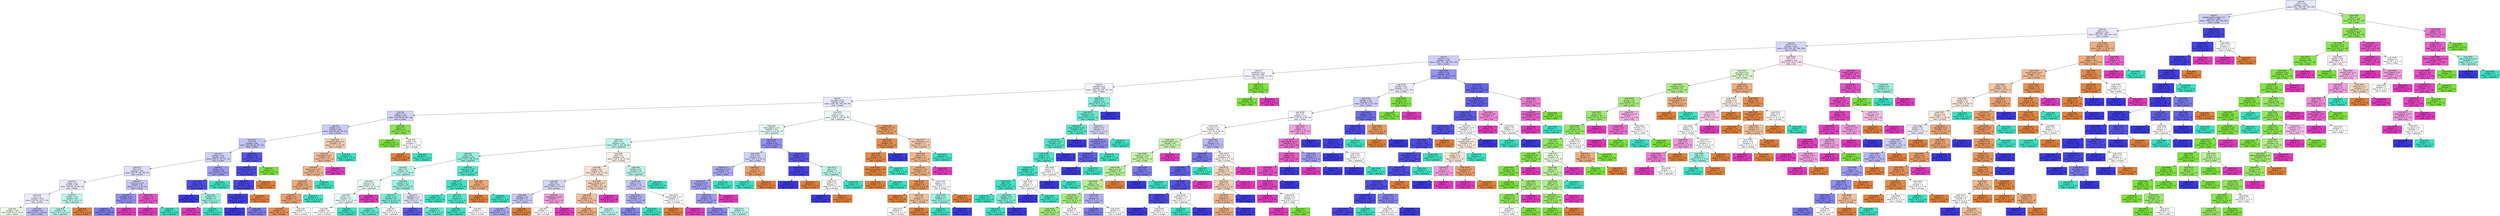 digraph Tree {
node [shape=box, style="filled", color="black", fontname="helvetica"] ;
edge [fontname="helvetica"] ;
0 [label=<node &#35;0<br/>cumin &le; 0.5<br/>samples = 2298<br/>value = [412, 568, 290, 769, 259]<br/>class = korean>, fillcolor="#e8e8fc"] ;
1 [label=<node &#35;1<br/>roasted_sesame_seed &le; 0.5<br/>samples = 1860<br/>value = [408, 221, 284, 766, 181]<br/>class = korean>, fillcolor="#cfcef9"] ;
0 -> 1 [labeldistance=2.5, labelangle=45, headlabel="True"] ;
2 [label=<node &#35;2<br/>starch &le; 0.5<br/>samples = 1627<br/>value = [403, 221, 280, 544, 179]<br/>class = korean>, fillcolor="#e9e8fc"] ;
1 -> 2 ;
3 [label=<node &#35;3<br/>cilantro &le; 0.5<br/>samples = 1411<br/>value = [252, 220, 267, 504, 168]<br/>class = korean>, fillcolor="#d7d6fa"] ;
2 -> 3 ;
4 [label=<node &#35;4<br/>cayenne &le; 0.5<br/>samples = 1253<br/>value = [219, 171, 258, 503, 102]<br/>class = korean>, fillcolor="#cfcef9"] ;
3 -> 4 ;
5 [label=<node &#35;5<br/>cardamom &le; 0.5<br/>samples = 868<br/>value = [182, 119, 240, 272, 55]<br/>class = korean>, fillcolor="#f5f5fe"] ;
4 -> 5 ;
6 [label=<node &#35;6<br/>seaweed &le; 0.5<br/>samples = 836<br/>value = [182, 88, 240, 272, 54]<br/>class = korean>, fillcolor="#f5f4fe"] ;
5 -> 6 ;
7 [label=<node &#35;7<br/>soy_sauce &le; 0.5<br/>samples = 768<br/>value = [182, 88, 189, 255, 54]<br/>class = korean>, fillcolor="#e9e8fc"] ;
6 -> 7 ;
8 [label=<node &#35;8<br/>yogurt &le; 0.5<br/>samples = 439<br/>value = [79, 88, 69, 167, 36]<br/>class = korean>, fillcolor="#d3d2f9"] ;
7 -> 8 ;
9 [label=<node &#35;9<br/>pepper &le; 0.5<br/>samples = 418<br/>value = [78, 69, 68, 167, 36]<br/>class = korean>, fillcolor="#cccbf8"] ;
8 -> 9 ;
10 [label=<node &#35;10<br/>nut &le; 0.5<br/>samples = 387<br/>value = [61, 68, 60, 167, 31]<br/>class = korean>, fillcolor="#c2c2f7"] ;
9 -> 10 ;
11 [label=<node &#35;11<br/>soybean &le; 0.5<br/>samples = 353<br/>value = [58, 67, 60, 137, 31]<br/>class = korean>, fillcolor="#cfcff9"] ;
10 -> 11 ;
12 [label=<node &#35;12<br/>fish &le; 0.5<br/>samples = 309<br/>value = [58, 67, 46, 108, 30]<br/>class = korean>, fillcolor="#deddfb"] ;
11 -> 12 ;
13 [label=<node &#35;13<br/>vinegar &le; 0.5<br/>samples = 267<br/>value = [56, 66, 43, 86, 16]<br/>class = korean>, fillcolor="#ecebfc"] ;
12 -> 13 ;
14 [label=<node &#35;14<br/>rice &le; 0.5<br/>samples = 228<br/>value = [52, 61, 24, 77, 14]<br/>class = korean>, fillcolor="#ececfd"] ;
13 -> 14 ;
15 [label=<node &#35;15<br/>samples = 159<br/>value = [35, 53, 21, 42, 8]<br/>class = indian>, fillcolor="#f3fdec"] ;
14 -> 15 ;
16 [label=<node &#35;16<br/>samples = 69<br/>value = [17, 8, 3, 35, 6]<br/>class = korean>, fillcolor="#bbbaf6"] ;
14 -> 16 ;
17 [label=<node &#35;17<br/>chicken &le; 0.5<br/>samples = 39<br/>value = [4, 5, 19, 9, 2]<br/>class = japanese>, fillcolor="#bdf6ec"] ;
13 -> 17 ;
18 [label=<node &#35;18<br/>samples = 36<br/>value = [1, 5, 19, 9, 2]<br/>class = japanese>, fillcolor="#b6f5ea"] ;
17 -> 18 ;
19 [label=<node &#35;19<br/>samples = 3<br/>value = [3, 0, 0, 0, 0]<br/>class = chinese>, fillcolor="#e58139"] ;
17 -> 19 ;
20 [label=<node &#35;20<br/>lime_juice &le; 0.5<br/>samples = 42<br/>value = [2, 1, 3, 22, 14]<br/>class = korean>, fillcolor="#c7c6f8"] ;
12 -> 20 ;
21 [label=<node &#35;21<br/>coriander &le; 0.5<br/>samples = 34<br/>value = [2, 1, 2, 22, 7]<br/>class = korean>, fillcolor="#9391f1"] ;
20 -> 21 ;
22 [label=<node &#35;22<br/>samples = 31<br/>value = [2, 1, 2, 22, 4]<br/>class = korean>, fillcolor="#7d7bee"] ;
21 -> 22 ;
23 [label=<node &#35;23<br/>samples = 3<br/>value = [0, 0, 0, 0, 3]<br/>class = thai>, fillcolor="#e539c0"] ;
21 -> 23 ;
24 [label=<node &#35;24<br/>salmon &le; 0.5<br/>samples = 8<br/>value = [0, 0, 1, 0, 7]<br/>class = thai>, fillcolor="#e955c9"] ;
20 -> 24 ;
25 [label=<node &#35;25<br/>samples = 7<br/>value = [0, 0, 0, 0, 7]<br/>class = thai>, fillcolor="#e539c0"] ;
24 -> 25 ;
26 [label=<node &#35;26<br/>samples = 1<br/>value = [0, 0, 1, 0, 0]<br/>class = japanese>, fillcolor="#39e5c5"] ;
24 -> 26 ;
27 [label=<node &#35;27<br/>barley &le; 0.5<br/>samples = 44<br/>value = [0, 0, 14, 29, 1]<br/>class = korean>, fillcolor="#9e9cf2"] ;
11 -> 27 ;
28 [label=<node &#35;28<br/>radish &le; 0.5<br/>samples = 32<br/>value = [0, 0, 2, 29, 1]<br/>class = korean>, fillcolor="#504de8"] ;
27 -> 28 ;
29 [label=<node &#35;29<br/>samples = 29<br/>value = [0, 0, 0, 29, 0]<br/>class = korean>, fillcolor="#3c39e5"] ;
28 -> 29 ;
30 [label=<node &#35;30<br/>shiitake &le; 0.5<br/>samples = 3<br/>value = [0, 0, 2, 0, 1]<br/>class = japanese>, fillcolor="#9cf2e2"] ;
28 -> 30 ;
31 [label=<node &#35;31<br/>samples = 1<br/>value = [0, 0, 0, 0, 1]<br/>class = thai>, fillcolor="#e539c0"] ;
30 -> 31 ;
32 [label=<node &#35;32<br/>samples = 2<br/>value = [0, 0, 2, 0, 0]<br/>class = japanese>, fillcolor="#39e5c5"] ;
30 -> 32 ;
33 [label=<node &#35;33<br/>samples = 12<br/>value = [0, 0, 12, 0, 0]<br/>class = japanese>, fillcolor="#39e5c5"] ;
27 -> 33 ;
34 [label=<node &#35;34<br/>cashew &le; 0.5<br/>samples = 34<br/>value = [3, 1, 0, 30, 0]<br/>class = korean>, fillcolor="#5553e8"] ;
10 -> 34 ;
35 [label=<node &#35;35<br/>cheddar_cheese &le; 0.5<br/>samples = 33<br/>value = [3, 0, 0, 30, 0]<br/>class = korean>, fillcolor="#504de8"] ;
34 -> 35 ;
36 [label=<node &#35;36<br/>shellfish &le; 0.5<br/>samples = 32<br/>value = [2, 0, 0, 30, 0]<br/>class = korean>, fillcolor="#4946e7"] ;
35 -> 36 ;
37 [label=<node &#35;37<br/>cane_molasses &le; 0.5<br/>samples = 31<br/>value = [1, 0, 0, 30, 0]<br/>class = korean>, fillcolor="#4240e6"] ;
36 -> 37 ;
38 [label=<node &#35;38<br/>samples = 27<br/>value = [0, 0, 0, 27, 0]<br/>class = korean>, fillcolor="#3c39e5"] ;
37 -> 38 ;
39 [label=<node &#35;39<br/>samples = 4<br/>value = [1, 0, 0, 3, 0]<br/>class = korean>, fillcolor="#7d7bee"] ;
37 -> 39 ;
40 [label=<node &#35;40<br/>samples = 1<br/>value = [1, 0, 0, 0, 0]<br/>class = chinese>, fillcolor="#e58139"] ;
36 -> 40 ;
41 [label=<node &#35;41<br/>samples = 1<br/>value = [1, 0, 0, 0, 0]<br/>class = chinese>, fillcolor="#e58139"] ;
35 -> 41 ;
42 [label=<node &#35;42<br/>samples = 1<br/>value = [0, 1, 0, 0, 0]<br/>class = indian>, fillcolor="#7be539"] ;
34 -> 42 ;
43 [label=<node &#35;43<br/>mandarin_peel &le; 0.5<br/>samples = 31<br/>value = [17, 1, 8, 0, 5]<br/>class = chinese>, fillcolor="#f5ceb2"] ;
9 -> 43 ;
44 [label=<node &#35;44<br/>lemongrass &le; 0.5<br/>samples = 28<br/>value = [17, 1, 5, 0, 5]<br/>class = chinese>, fillcolor="#f1bd98"] ;
43 -> 44 ;
45 [label=<node &#35;45<br/>lemon_juice &le; 0.5<br/>samples = 26<br/>value = [17, 1, 5, 0, 3]<br/>class = chinese>, fillcolor="#f0b78e"] ;
44 -> 45 ;
46 [label=<node &#35;46<br/>bread &le; 0.5<br/>samples = 24<br/>value = [17, 1, 3, 0, 3]<br/>class = chinese>, fillcolor="#eeab7b"] ;
45 -> 46 ;
47 [label=<node &#35;47<br/>tomato &le; 0.5<br/>samples = 22<br/>value = [17, 1, 1, 0, 3]<br/>class = chinese>, fillcolor="#eca26d"] ;
46 -> 47 ;
48 [label=<node &#35;48<br/>samples = 18<br/>value = [16, 0, 0, 0, 2]<br/>class = chinese>, fillcolor="#e89152"] ;
47 -> 48 ;
49 [label=<node &#35;49<br/>samples = 4<br/>value = [1, 1, 1, 0, 1]<br/>class = chinese>, fillcolor="#ffffff"] ;
47 -> 49 ;
50 [label=<node &#35;50<br/>samples = 2<br/>value = [0, 0, 2, 0, 0]<br/>class = japanese>, fillcolor="#39e5c5"] ;
46 -> 50 ;
51 [label=<node &#35;51<br/>samples = 2<br/>value = [0, 0, 2, 0, 0]<br/>class = japanese>, fillcolor="#39e5c5"] ;
45 -> 51 ;
52 [label=<node &#35;52<br/>samples = 2<br/>value = [0, 0, 0, 0, 2]<br/>class = thai>, fillcolor="#e539c0"] ;
44 -> 52 ;
53 [label=<node &#35;53<br/>samples = 3<br/>value = [0, 0, 3, 0, 0]<br/>class = japanese>, fillcolor="#39e5c5"] ;
43 -> 53 ;
54 [label=<node &#35;54<br/>egg &le; 0.5<br/>samples = 21<br/>value = [1, 19, 1, 0, 0]<br/>class = indian>, fillcolor="#88e84d"] ;
8 -> 54 ;
55 [label=<node &#35;55<br/>samples = 19<br/>value = [0, 19, 0, 0, 0]<br/>class = indian>, fillcolor="#7be539"] ;
54 -> 55 ;
56 [label=<node &#35;56<br/>butter &le; 0.5<br/>samples = 2<br/>value = [1, 0, 1, 0, 0]<br/>class = chinese>, fillcolor="#ffffff"] ;
54 -> 56 ;
57 [label=<node &#35;57<br/>samples = 1<br/>value = [1, 0, 0, 0, 0]<br/>class = chinese>, fillcolor="#e58139"] ;
56 -> 57 ;
58 [label=<node &#35;58<br/>samples = 1<br/>value = [0, 0, 1, 0, 0]<br/>class = japanese>, fillcolor="#39e5c5"] ;
56 -> 58 ;
59 [label=<node &#35;59<br/>pork &le; 0.5<br/>samples = 329<br/>value = [103, 0, 120, 88, 18]<br/>class = japanese>, fillcolor="#f0fdfb"] ;
7 -> 59 ;
60 [label=<node &#35;60<br/>black_pepper &le; 0.5<br/>samples = 278<br/>value = [62, 0, 113, 86, 17]<br/>class = japanese>, fillcolor="#e3fbf7"] ;
59 -> 60 ;
61 [label=<node &#35;61<br/>garlic &le; 0.5<br/>samples = 219<br/>value = [50, 0, 105, 48, 16]<br/>class = japanese>, fillcolor="#bff7ec"] ;
60 -> 61 ;
62 [label=<node &#35;62<br/>wine &le; 0.5<br/>samples = 135<br/>value = [21, 0, 86, 26, 2]<br/>class = japanese>, fillcolor="#92f1df"] ;
61 -> 62 ;
63 [label=<node &#35;63<br/>sake &le; 0.5<br/>samples = 97<br/>value = [17, 0, 52, 26, 2]<br/>class = japanese>, fillcolor="#b6f5ea"] ;
62 -> 63 ;
64 [label=<node &#35;64<br/>coconut &le; 0.5<br/>samples = 49<br/>value = [16, 0, 20, 11, 2]<br/>class = japanese>, fillcolor="#e7fcf8"] ;
63 -> 64 ;
65 [label=<node &#35;65<br/>barley &le; 0.5<br/>samples = 47<br/>value = [16, 0, 20, 11, 0]<br/>class = japanese>, fillcolor="#e5fcf8"] ;
64 -> 65 ;
66 [label=<node &#35;66<br/>samples = 43<br/>value = [16, 0, 16, 11, 0]<br/>class = chinese>, fillcolor="#ffffff"] ;
65 -> 66 ;
67 [label=<node &#35;67<br/>samples = 4<br/>value = [0, 0, 4, 0, 0]<br/>class = japanese>, fillcolor="#39e5c5"] ;
65 -> 67 ;
68 [label=<node &#35;68<br/>samples = 2<br/>value = [0, 0, 0, 0, 2]<br/>class = thai>, fillcolor="#e539c0"] ;
64 -> 68 ;
69 [label=<node &#35;69<br/>soybean &le; 0.5<br/>samples = 48<br/>value = [1, 0, 32, 15, 0]<br/>class = japanese>, fillcolor="#99f2e1"] ;
63 -> 69 ;
70 [label=<node &#35;70<br/>chicken &le; 0.5<br/>samples = 35<br/>value = [1, 0, 26, 8, 0]<br/>class = japanese>, fillcolor="#7beed8"] ;
69 -> 70 ;
71 [label=<node &#35;71<br/>samples = 26<br/>value = [0, 0, 22, 4, 0]<br/>class = japanese>, fillcolor="#5dead0"] ;
70 -> 71 ;
72 [label=<node &#35;72<br/>samples = 9<br/>value = [1, 0, 4, 4, 0]<br/>class = japanese>, fillcolor="#ffffff"] ;
70 -> 72 ;
73 [label=<node &#35;73<br/>vegetable &le; 0.5<br/>samples = 13<br/>value = [0, 0, 6, 7, 0]<br/>class = korean>, fillcolor="#e3e3fb"] ;
69 -> 73 ;
74 [label=<node &#35;74<br/>samples = 7<br/>value = [0, 0, 1, 6, 0]<br/>class = korean>, fillcolor="#5d5ae9"] ;
73 -> 74 ;
75 [label=<node &#35;75<br/>samples = 6<br/>value = [0, 0, 5, 1, 0]<br/>class = japanese>, fillcolor="#61ead1"] ;
73 -> 75 ;
76 [label=<node &#35;76<br/>peanut_oil &le; 0.5<br/>samples = 38<br/>value = [4, 0, 34, 0, 0]<br/>class = japanese>, fillcolor="#50e8cc"] ;
62 -> 76 ;
77 [label=<node &#35;77<br/>ginger &le; 0.5<br/>samples = 34<br/>value = [1, 0, 33, 0, 0]<br/>class = japanese>, fillcolor="#3fe6c7"] ;
76 -> 77 ;
78 [label=<node &#35;78<br/>samples = 25<br/>value = [0, 0, 25, 0, 0]<br/>class = japanese>, fillcolor="#39e5c5"] ;
77 -> 78 ;
79 [label=<node &#35;79<br/>fish &le; 0.5<br/>samples = 9<br/>value = [1, 0, 8, 0, 0]<br/>class = japanese>, fillcolor="#52e8cc"] ;
77 -> 79 ;
80 [label=<node &#35;80<br/>samples = 7<br/>value = [0, 0, 7, 0, 0]<br/>class = japanese>, fillcolor="#39e5c5"] ;
79 -> 80 ;
81 [label=<node &#35;81<br/>samples = 2<br/>value = [1, 0, 1, 0, 0]<br/>class = chinese>, fillcolor="#ffffff"] ;
79 -> 81 ;
82 [label=<node &#35;82<br/>rice &le; 0.5<br/>samples = 4<br/>value = [3, 0, 1, 0, 0]<br/>class = chinese>, fillcolor="#eeab7b"] ;
76 -> 82 ;
83 [label=<node &#35;83<br/>samples = 3<br/>value = [3, 0, 0, 0, 0]<br/>class = chinese>, fillcolor="#e58139"] ;
82 -> 83 ;
84 [label=<node &#35;84<br/>samples = 1<br/>value = [0, 0, 1, 0, 0]<br/>class = japanese>, fillcolor="#39e5c5"] ;
82 -> 84 ;
85 [label=<node &#35;85<br/>sake &le; 0.5<br/>samples = 84<br/>value = [29, 0, 19, 22, 14]<br/>class = chinese>, fillcolor="#fcf1e9"] ;
61 -> 85 ;
86 [label=<node &#35;86<br/>ginger &le; 0.5<br/>samples = 68<br/>value = [28, 0, 10, 17, 13]<br/>class = chinese>, fillcolor="#f9e4d4"] ;
85 -> 86 ;
87 [label=<node &#35;87<br/>rice &le; 0.5<br/>samples = 34<br/>value = [10, 0, 4, 15, 5]<br/>class = korean>, fillcolor="#d6d6fa"] ;
86 -> 87 ;
88 [label=<node &#35;88<br/>cabbage &le; 0.5<br/>samples = 27<br/>value = [9, 0, 3, 14, 1]<br/>class = korean>, fillcolor="#c9c8f8"] ;
87 -> 88 ;
89 [label=<node &#35;89<br/>samples = 24<br/>value = [6, 0, 3, 14, 1]<br/>class = korean>, fillcolor="#a8a7f3"] ;
88 -> 89 ;
90 [label=<node &#35;90<br/>samples = 3<br/>value = [3, 0, 0, 0, 0]<br/>class = chinese>, fillcolor="#e58139"] ;
88 -> 90 ;
91 [label=<node &#35;91<br/>vegetable_oil &le; 0.5<br/>samples = 7<br/>value = [1, 0, 1, 1, 4]<br/>class = thai>, fillcolor="#f29ce0"] ;
87 -> 91 ;
92 [label=<node &#35;92<br/>samples = 3<br/>value = [1, 0, 1, 1, 0]<br/>class = chinese>, fillcolor="#ffffff"] ;
91 -> 92 ;
93 [label=<node &#35;93<br/>samples = 4<br/>value = [0, 0, 0, 0, 4]<br/>class = thai>, fillcolor="#e539c0"] ;
91 -> 93 ;
94 [label=<node &#35;94<br/>peanut_butter &le; 0.5<br/>samples = 34<br/>value = [18, 0, 6, 2, 8]<br/>class = chinese>, fillcolor="#f5cfb3"] ;
86 -> 94 ;
95 [label=<node &#35;95<br/>beef &le; 0.5<br/>samples = 30<br/>value = [18, 0, 6, 2, 4]<br/>class = chinese>, fillcolor="#f2c09c"] ;
94 -> 95 ;
96 [label=<node &#35;96<br/>samples = 25<br/>value = [18, 0, 3, 0, 4]<br/>class = chinese>, fillcolor="#eeab7b"] ;
95 -> 96 ;
97 [label=<node &#35;97<br/>samples = 5<br/>value = [0, 0, 3, 2, 0]<br/>class = japanese>, fillcolor="#bdf6ec"] ;
95 -> 97 ;
98 [label=<node &#35;98<br/>samples = 4<br/>value = [0, 0, 0, 0, 4]<br/>class = thai>, fillcolor="#e539c0"] ;
94 -> 98 ;
99 [label=<node &#35;99<br/>chicken &le; 0.5<br/>samples = 16<br/>value = [1, 0, 9, 5, 1]<br/>class = japanese>, fillcolor="#b7f6ea"] ;
85 -> 99 ;
100 [label=<node &#35;100<br/>peanut &le; 0.5<br/>samples = 10<br/>value = [1, 0, 3, 5, 1]<br/>class = korean>, fillcolor="#c7c6f8"] ;
99 -> 100 ;
101 [label=<node &#35;101<br/>enokidake &le; 0.5<br/>samples = 8<br/>value = [0, 0, 3, 5, 0]<br/>class = korean>, fillcolor="#b1b0f5"] ;
100 -> 101 ;
102 [label=<node &#35;102<br/>samples = 7<br/>value = [0, 0, 2, 5, 0]<br/>class = korean>, fillcolor="#8a88ef"] ;
101 -> 102 ;
103 [label=<node &#35;103<br/>samples = 1<br/>value = [0, 0, 1, 0, 0]<br/>class = japanese>, fillcolor="#39e5c5"] ;
101 -> 103 ;
104 [label=<node &#35;104<br/>peanut_butter &le; 0.5<br/>samples = 2<br/>value = [1, 0, 0, 0, 1]<br/>class = chinese>, fillcolor="#ffffff"] ;
100 -> 104 ;
105 [label=<node &#35;105<br/>samples = 1<br/>value = [1, 0, 0, 0, 0]<br/>class = chinese>, fillcolor="#e58139"] ;
104 -> 105 ;
106 [label=<node &#35;106<br/>samples = 1<br/>value = [0, 0, 0, 0, 1]<br/>class = thai>, fillcolor="#e539c0"] ;
104 -> 106 ;
107 [label=<node &#35;107<br/>samples = 6<br/>value = [0, 0, 6, 0, 0]<br/>class = japanese>, fillcolor="#39e5c5"] ;
99 -> 107 ;
108 [label=<node &#35;108<br/>beef &le; 0.5<br/>samples = 59<br/>value = [12, 0, 8, 38, 1]<br/>class = korean>, fillcolor="#9391f1"] ;
60 -> 108 ;
109 [label=<node &#35;109<br/>wine &le; 0.5<br/>samples = 32<br/>value = [10, 0, 6, 15, 1]<br/>class = korean>, fillcolor="#d3d2f9"] ;
108 -> 109 ;
110 [label=<node &#35;110<br/>katsuobushi &le; 0.5<br/>samples = 27<br/>value = [6, 0, 5, 15, 1]<br/>class = korean>, fillcolor="#abaaf4"] ;
109 -> 110 ;
111 [label=<node &#35;111<br/>lime_juice &le; 0.5<br/>samples = 25<br/>value = [6, 0, 3, 15, 1]<br/>class = korean>, fillcolor="#a3a1f3"] ;
110 -> 111 ;
112 [label=<node &#35;112<br/>carrot &le; 0.5<br/>samples = 24<br/>value = [6, 0, 3, 15, 0]<br/>class = korean>, fillcolor="#9e9cf2"] ;
111 -> 112 ;
113 [label=<node &#35;113<br/>samples = 20<br/>value = [5, 0, 1, 14, 0]<br/>class = korean>, fillcolor="#8a88ef"] ;
112 -> 113 ;
114 [label=<node &#35;114<br/>samples = 4<br/>value = [1, 0, 2, 1, 0]<br/>class = japanese>, fillcolor="#bdf6ec"] ;
112 -> 114 ;
115 [label=<node &#35;115<br/>samples = 1<br/>value = [0, 0, 0, 0, 1]<br/>class = thai>, fillcolor="#e539c0"] ;
111 -> 115 ;
116 [label=<node &#35;116<br/>samples = 2<br/>value = [0, 0, 2, 0, 0]<br/>class = japanese>, fillcolor="#39e5c5"] ;
110 -> 116 ;
117 [label=<node &#35;117<br/>rice &le; 0.5<br/>samples = 5<br/>value = [4, 0, 1, 0, 0]<br/>class = chinese>, fillcolor="#eca06a"] ;
109 -> 117 ;
118 [label=<node &#35;118<br/>samples = 1<br/>value = [0, 0, 1, 0, 0]<br/>class = japanese>, fillcolor="#39e5c5"] ;
117 -> 118 ;
119 [label=<node &#35;119<br/>samples = 4<br/>value = [4, 0, 0, 0, 0]<br/>class = chinese>, fillcolor="#e58139"] ;
117 -> 119 ;
120 [label=<node &#35;120<br/>soybean &le; 0.5<br/>samples = 27<br/>value = [2, 0, 2, 23, 0]<br/>class = korean>, fillcolor="#5b59e9"] ;
108 -> 120 ;
121 [label=<node &#35;121<br/>leek &le; 0.5<br/>samples = 23<br/>value = [1, 0, 0, 22, 0]<br/>class = korean>, fillcolor="#4542e6"] ;
120 -> 121 ;
122 [label=<node &#35;122<br/>samples = 22<br/>value = [0, 0, 0, 22, 0]<br/>class = korean>, fillcolor="#3c39e5"] ;
121 -> 122 ;
123 [label=<node &#35;123<br/>samples = 1<br/>value = [1, 0, 0, 0, 0]<br/>class = chinese>, fillcolor="#e58139"] ;
121 -> 123 ;
124 [label=<node &#35;124<br/>sake &le; 0.5<br/>samples = 4<br/>value = [1, 0, 2, 1, 0]<br/>class = japanese>, fillcolor="#bdf6ec"] ;
120 -> 124 ;
125 [label=<node &#35;125<br/>radish &le; 0.5<br/>samples = 2<br/>value = [1, 0, 0, 1, 0]<br/>class = chinese>, fillcolor="#ffffff"] ;
124 -> 125 ;
126 [label=<node &#35;126<br/>samples = 1<br/>value = [0, 0, 0, 1, 0]<br/>class = korean>, fillcolor="#3c39e5"] ;
125 -> 126 ;
127 [label=<node &#35;127<br/>samples = 1<br/>value = [1, 0, 0, 0, 0]<br/>class = chinese>, fillcolor="#e58139"] ;
125 -> 127 ;
128 [label=<node &#35;128<br/>samples = 2<br/>value = [0, 0, 2, 0, 0]<br/>class = japanese>, fillcolor="#39e5c5"] ;
124 -> 128 ;
129 [label=<node &#35;129<br/>vegetable_oil &le; 0.5<br/>samples = 51<br/>value = [41, 0, 7, 2, 1]<br/>class = chinese>, fillcolor="#eb9e66"] ;
59 -> 129 ;
130 [label=<node &#35;130<br/>raisin &le; 0.5<br/>samples = 34<br/>value = [31, 0, 2, 1, 0]<br/>class = chinese>, fillcolor="#e78d4c"] ;
129 -> 130 ;
131 [label=<node &#35;131<br/>clam &le; 0.5<br/>samples = 33<br/>value = [31, 0, 2, 0, 0]<br/>class = chinese>, fillcolor="#e78946"] ;
130 -> 131 ;
132 [label=<node &#35;132<br/>green_bell_pepper &le; 0.5<br/>samples = 32<br/>value = [31, 0, 1, 0, 0]<br/>class = chinese>, fillcolor="#e6853f"] ;
131 -> 132 ;
133 [label=<node &#35;133<br/>samples = 31<br/>value = [31, 0, 0, 0, 0]<br/>class = chinese>, fillcolor="#e58139"] ;
132 -> 133 ;
134 [label=<node &#35;134<br/>samples = 1<br/>value = [0, 0, 1, 0, 0]<br/>class = japanese>, fillcolor="#39e5c5"] ;
132 -> 134 ;
135 [label=<node &#35;135<br/>samples = 1<br/>value = [0, 0, 1, 0, 0]<br/>class = japanese>, fillcolor="#39e5c5"] ;
131 -> 135 ;
136 [label=<node &#35;136<br/>samples = 1<br/>value = [0, 0, 0, 1, 0]<br/>class = korean>, fillcolor="#3c39e5"] ;
130 -> 136 ;
137 [label=<node &#35;137<br/>cane_molasses &le; 0.5<br/>samples = 17<br/>value = [10, 0, 5, 1, 1]<br/>class = chinese>, fillcolor="#f4caac"] ;
129 -> 137 ;
138 [label=<node &#35;138<br/>crab &le; 0.5<br/>samples = 15<br/>value = [10, 0, 3, 1, 1]<br/>class = chinese>, fillcolor="#f0b68c"] ;
137 -> 138 ;
139 [label=<node &#35;139<br/>sesame_oil &le; 0.5<br/>samples = 14<br/>value = [10, 0, 3, 1, 0]<br/>class = chinese>, fillcolor="#eeaf81"] ;
138 -> 139 ;
140 [label=<node &#35;140<br/>sake &le; 0.5<br/>samples = 9<br/>value = [8, 0, 1, 0, 0]<br/>class = chinese>, fillcolor="#e89152"] ;
139 -> 140 ;
141 [label=<node &#35;141<br/>samples = 6<br/>value = [6, 0, 0, 0, 0]<br/>class = chinese>, fillcolor="#e58139"] ;
140 -> 141 ;
142 [label=<node &#35;142<br/>nira &le; 0.5<br/>samples = 3<br/>value = [2, 0, 1, 0, 0]<br/>class = chinese>, fillcolor="#f2c09c"] ;
140 -> 142 ;
143 [label=<node &#35;143<br/>samples = 2<br/>value = [1, 0, 1, 0, 0]<br/>class = chinese>, fillcolor="#ffffff"] ;
142 -> 143 ;
144 [label=<node &#35;144<br/>samples = 1<br/>value = [1, 0, 0, 0, 0]<br/>class = chinese>, fillcolor="#e58139"] ;
142 -> 144 ;
145 [label=<node &#35;145<br/>pepper &le; 0.5<br/>samples = 5<br/>value = [2, 0, 2, 1, 0]<br/>class = chinese>, fillcolor="#ffffff"] ;
139 -> 145 ;
146 [label=<node &#35;146<br/>ginger &le; 0.5<br/>samples = 3<br/>value = [0, 0, 2, 1, 0]<br/>class = japanese>, fillcolor="#9cf2e2"] ;
145 -> 146 ;
147 [label=<node &#35;147<br/>samples = 2<br/>value = [0, 0, 2, 0, 0]<br/>class = japanese>, fillcolor="#39e5c5"] ;
146 -> 147 ;
148 [label=<node &#35;148<br/>samples = 1<br/>value = [0, 0, 0, 1, 0]<br/>class = korean>, fillcolor="#3c39e5"] ;
146 -> 148 ;
149 [label=<node &#35;149<br/>samples = 2<br/>value = [2, 0, 0, 0, 0]<br/>class = chinese>, fillcolor="#e58139"] ;
145 -> 149 ;
150 [label=<node &#35;150<br/>samples = 1<br/>value = [0, 0, 0, 0, 1]<br/>class = thai>, fillcolor="#e539c0"] ;
138 -> 150 ;
151 [label=<node &#35;151<br/>samples = 2<br/>value = [0, 0, 2, 0, 0]<br/>class = japanese>, fillcolor="#39e5c5"] ;
137 -> 151 ;
152 [label=<node &#35;152<br/>beef &le; 0.5<br/>samples = 68<br/>value = [0, 0, 51, 17, 0]<br/>class = japanese>, fillcolor="#7beed8"] ;
6 -> 152 ;
153 [label=<node &#35;153<br/>sesame_oil &le; 0.5<br/>samples = 62<br/>value = [0, 0, 51, 11, 0]<br/>class = japanese>, fillcolor="#64ebd2"] ;
152 -> 153 ;
154 [label=<node &#35;154<br/>black_pepper &le; 0.5<br/>samples = 53<br/>value = [0, 0, 47, 6, 0]<br/>class = japanese>, fillcolor="#52e8cc"] ;
153 -> 154 ;
155 [label=<node &#35;155<br/>black_bean &le; 0.5<br/>samples = 52<br/>value = [0, 0, 47, 5, 0]<br/>class = japanese>, fillcolor="#4ee8cb"] ;
154 -> 155 ;
156 [label=<node &#35;156<br/>wheat &le; 0.5<br/>samples = 51<br/>value = [0, 0, 47, 4, 0]<br/>class = japanese>, fillcolor="#4ae7ca"] ;
155 -> 156 ;
157 [label=<node &#35;157<br/>vegetable &le; 0.5<br/>samples = 47<br/>value = [0, 0, 45, 2, 0]<br/>class = japanese>, fillcolor="#42e6c8"] ;
156 -> 157 ;
158 [label=<node &#35;158<br/>kelp &le; 0.5<br/>samples = 45<br/>value = [0, 0, 44, 1, 0]<br/>class = japanese>, fillcolor="#3de6c6"] ;
157 -> 158 ;
159 [label=<node &#35;159<br/>samples = 41<br/>value = [0, 0, 41, 0, 0]<br/>class = japanese>, fillcolor="#39e5c5"] ;
158 -> 159 ;
160 [label=<node &#35;160<br/>soybean &le; 0.5<br/>samples = 4<br/>value = [0, 0, 3, 1, 0]<br/>class = japanese>, fillcolor="#7beed8"] ;
158 -> 160 ;
161 [label=<node &#35;161<br/>samples = 3<br/>value = [0, 0, 3, 0, 0]<br/>class = japanese>, fillcolor="#39e5c5"] ;
160 -> 161 ;
162 [label=<node &#35;162<br/>samples = 1<br/>value = [0, 0, 0, 1, 0]<br/>class = korean>, fillcolor="#3c39e5"] ;
160 -> 162 ;
163 [label=<node &#35;163<br/>sake &le; 0.5<br/>samples = 2<br/>value = [0, 0, 1, 1, 0]<br/>class = japanese>, fillcolor="#ffffff"] ;
157 -> 163 ;
164 [label=<node &#35;164<br/>samples = 1<br/>value = [0, 0, 0, 1, 0]<br/>class = korean>, fillcolor="#3c39e5"] ;
163 -> 164 ;
165 [label=<node &#35;165<br/>samples = 1<br/>value = [0, 0, 1, 0, 0]<br/>class = japanese>, fillcolor="#39e5c5"] ;
163 -> 165 ;
166 [label=<node &#35;166<br/>squid &le; 0.5<br/>samples = 4<br/>value = [0, 0, 2, 2, 0]<br/>class = japanese>, fillcolor="#ffffff"] ;
156 -> 166 ;
167 [label=<node &#35;167<br/>samples = 2<br/>value = [0, 0, 0, 2, 0]<br/>class = korean>, fillcolor="#3c39e5"] ;
166 -> 167 ;
168 [label=<node &#35;168<br/>samples = 2<br/>value = [0, 0, 2, 0, 0]<br/>class = japanese>, fillcolor="#39e5c5"] ;
166 -> 168 ;
169 [label=<node &#35;169<br/>samples = 1<br/>value = [0, 0, 0, 1, 0]<br/>class = korean>, fillcolor="#3c39e5"] ;
155 -> 169 ;
170 [label=<node &#35;170<br/>samples = 1<br/>value = [0, 0, 0, 1, 0]<br/>class = korean>, fillcolor="#3c39e5"] ;
154 -> 170 ;
171 [label=<node &#35;171<br/>scallion &le; 0.5<br/>samples = 9<br/>value = [0, 0, 4, 5, 0]<br/>class = korean>, fillcolor="#d8d7fa"] ;
153 -> 171 ;
172 [label=<node &#35;172<br/>katsuobushi &le; 0.5<br/>samples = 7<br/>value = [0, 0, 2, 5, 0]<br/>class = korean>, fillcolor="#8a88ef"] ;
171 -> 172 ;
173 [label=<node &#35;173<br/>lettuce &le; 0.5<br/>samples = 6<br/>value = [0, 0, 1, 5, 0]<br/>class = korean>, fillcolor="#6361ea"] ;
172 -> 173 ;
174 [label=<node &#35;174<br/>samples = 5<br/>value = [0, 0, 0, 5, 0]<br/>class = korean>, fillcolor="#3c39e5"] ;
173 -> 174 ;
175 [label=<node &#35;175<br/>samples = 1<br/>value = [0, 0, 1, 0, 0]<br/>class = japanese>, fillcolor="#39e5c5"] ;
173 -> 175 ;
176 [label=<node &#35;176<br/>samples = 1<br/>value = [0, 0, 1, 0, 0]<br/>class = japanese>, fillcolor="#39e5c5"] ;
172 -> 176 ;
177 [label=<node &#35;177<br/>samples = 2<br/>value = [0, 0, 2, 0, 0]<br/>class = japanese>, fillcolor="#39e5c5"] ;
171 -> 177 ;
178 [label=<node &#35;178<br/>samples = 6<br/>value = [0, 0, 0, 6, 0]<br/>class = korean>, fillcolor="#3c39e5"] ;
152 -> 178 ;
179 [label=<node &#35;179<br/>bean &le; 0.5<br/>samples = 32<br/>value = [0, 31, 0, 0, 1]<br/>class = indian>, fillcolor="#7fe63f"] ;
5 -> 179 ;
180 [label=<node &#35;180<br/>samples = 31<br/>value = [0, 31, 0, 0, 0]<br/>class = indian>, fillcolor="#7be539"] ;
179 -> 180 ;
181 [label=<node &#35;181<br/>samples = 1<br/>value = [0, 0, 0, 0, 1]<br/>class = thai>, fillcolor="#e539c0"] ;
179 -> 181 ;
182 [label=<node &#35;182<br/>scallion &le; 0.5<br/>samples = 385<br/>value = [37, 52, 18, 231, 47]<br/>class = korean>, fillcolor="#9695f1"] ;
4 -> 182 ;
183 [label=<node &#35;183<br/>turmeric &le; 0.5<br/>samples = 174<br/>value = [15, 51, 11, 62, 35]<br/>class = korean>, fillcolor="#eeedfd"] ;
182 -> 183 ;
184 [label=<node &#35;184<br/>soybean &le; 0.5<br/>samples = 152<br/>value = [15, 30, 11, 62, 34]<br/>class = korean>, fillcolor="#d1d0f9"] ;
183 -> 184 ;
185 [label=<node &#35;185<br/>fish &le; 0.5<br/>samples = 121<br/>value = [10, 30, 9, 38, 34]<br/>class = korean>, fillcolor="#f6f6fe"] ;
184 -> 185 ;
186 [label=<node &#35;186<br/>soy_sauce &le; 0.5<br/>samples = 90<br/>value = [10, 29, 9, 28, 14]<br/>class = indian>, fillcolor="#fdfffc"] ;
185 -> 186 ;
187 [label=<node &#35;187<br/>chicken_broth &le; 0.5<br/>samples = 55<br/>value = [4, 29, 4, 11, 7]<br/>class = indian>, fillcolor="#c9f4ae"] ;
186 -> 187 ;
188 [label=<node &#35;188<br/>sesame_oil &le; 0.5<br/>samples = 52<br/>value = [4, 29, 4, 11, 4]<br/>class = indian>, fillcolor="#c5f4a8"] ;
187 -> 188 ;
189 [label=<node &#35;189<br/>peanut_oil &le; 0.5<br/>samples = 48<br/>value = [4, 29, 3, 8, 4]<br/>class = indian>, fillcolor="#baf197"] ;
188 -> 189 ;
190 [label=<node &#35;190<br/>egg &le; 0.5<br/>samples = 46<br/>value = [2, 29, 3, 8, 4]<br/>class = indian>, fillcolor="#b6f192"] ;
189 -> 190 ;
191 [label=<node &#35;191<br/>cucumber &le; 0.5<br/>samples = 40<br/>value = [1, 28, 3, 5, 3]<br/>class = indian>, fillcolor="#a8ee7d"] ;
190 -> 191 ;
192 [label=<node &#35;192<br/>samples = 38<br/>value = [0, 28, 2, 5, 3]<br/>class = indian>, fillcolor="#a3ed75"] ;
191 -> 192 ;
193 [label=<node &#35;193<br/>samples = 2<br/>value = [1, 0, 1, 0, 0]<br/>class = chinese>, fillcolor="#ffffff"] ;
191 -> 193 ;
194 [label=<node &#35;194<br/>corn &le; 0.5<br/>samples = 6<br/>value = [1, 1, 0, 3, 1]<br/>class = korean>, fillcolor="#b1b0f5"] ;
190 -> 194 ;
195 [label=<node &#35;195<br/>samples = 4<br/>value = [0, 0, 0, 3, 1]<br/>class = korean>, fillcolor="#7d7bee"] ;
194 -> 195 ;
196 [label=<node &#35;196<br/>samples = 2<br/>value = [1, 1, 0, 0, 0]<br/>class = chinese>, fillcolor="#ffffff"] ;
194 -> 196 ;
197 [label=<node &#35;197<br/>samples = 2<br/>value = [2, 0, 0, 0, 0]<br/>class = chinese>, fillcolor="#e58139"] ;
189 -> 197 ;
198 [label=<node &#35;198<br/>lime &le; 0.5<br/>samples = 4<br/>value = [0, 0, 1, 3, 0]<br/>class = korean>, fillcolor="#7d7bee"] ;
188 -> 198 ;
199 [label=<node &#35;199<br/>samples = 3<br/>value = [0, 0, 0, 3, 0]<br/>class = korean>, fillcolor="#3c39e5"] ;
198 -> 199 ;
200 [label=<node &#35;200<br/>samples = 1<br/>value = [0, 0, 1, 0, 0]<br/>class = japanese>, fillcolor="#39e5c5"] ;
198 -> 200 ;
201 [label=<node &#35;201<br/>samples = 3<br/>value = [0, 0, 0, 0, 3]<br/>class = thai>, fillcolor="#e539c0"] ;
187 -> 201 ;
202 [label=<node &#35;202<br/>garlic &le; 0.5<br/>samples = 35<br/>value = [6, 0, 5, 17, 7]<br/>class = korean>, fillcolor="#b9b8f6"] ;
186 -> 202 ;
203 [label=<node &#35;203<br/>egg &le; 0.5<br/>samples = 19<br/>value = [0, 0, 3, 14, 2]<br/>class = korean>, fillcolor="#7977ed"] ;
202 -> 203 ;
204 [label=<node &#35;204<br/>tomato &le; 0.5<br/>samples = 17<br/>value = [0, 0, 1, 14, 2]<br/>class = korean>, fillcolor="#6361ea"] ;
203 -> 204 ;
205 [label=<node &#35;205<br/>rice &le; 0.5<br/>samples = 16<br/>value = [0, 0, 1, 14, 1]<br/>class = korean>, fillcolor="#5653e8"] ;
204 -> 205 ;
206 [label=<node &#35;206<br/>chicken &le; 0.5<br/>samples = 14<br/>value = [0, 0, 0, 13, 1]<br/>class = korean>, fillcolor="#4b48e7"] ;
205 -> 206 ;
207 [label=<node &#35;207<br/>samples = 12<br/>value = [0, 0, 0, 12, 0]<br/>class = korean>, fillcolor="#3c39e5"] ;
206 -> 207 ;
208 [label=<node &#35;208<br/>samples = 2<br/>value = [0, 0, 0, 1, 1]<br/>class = korean>, fillcolor="#ffffff"] ;
206 -> 208 ;
209 [label=<node &#35;209<br/>beef_broth &le; 0.5<br/>samples = 2<br/>value = [0, 0, 1, 1, 0]<br/>class = japanese>, fillcolor="#ffffff"] ;
205 -> 209 ;
210 [label=<node &#35;210<br/>samples = 1<br/>value = [0, 0, 1, 0, 0]<br/>class = japanese>, fillcolor="#39e5c5"] ;
209 -> 210 ;
211 [label=<node &#35;211<br/>samples = 1<br/>value = [0, 0, 0, 1, 0]<br/>class = korean>, fillcolor="#3c39e5"] ;
209 -> 211 ;
212 [label=<node &#35;212<br/>samples = 1<br/>value = [0, 0, 0, 0, 1]<br/>class = thai>, fillcolor="#e539c0"] ;
204 -> 212 ;
213 [label=<node &#35;213<br/>samples = 2<br/>value = [0, 0, 2, 0, 0]<br/>class = japanese>, fillcolor="#39e5c5"] ;
203 -> 213 ;
214 [label=<node &#35;214<br/>olive_oil &le; 0.5<br/>samples = 16<br/>value = [6, 0, 2, 3, 5]<br/>class = chinese>, fillcolor="#fdf4ed"] ;
202 -> 214 ;
215 [label=<node &#35;215<br/>peanut &le; 0.5<br/>samples = 13<br/>value = [6, 0, 2, 3, 2]<br/>class = chinese>, fillcolor="#f7d9c4"] ;
214 -> 215 ;
216 [label=<node &#35;216<br/>beef &le; 0.5<br/>samples = 11<br/>value = [6, 0, 2, 3, 0]<br/>class = chinese>, fillcolor="#f5d0b5"] ;
215 -> 216 ;
217 [label=<node &#35;217<br/>pork &le; 0.5<br/>samples = 9<br/>value = [6, 0, 2, 1, 0]<br/>class = chinese>, fillcolor="#f0b78e"] ;
216 -> 217 ;
218 [label=<node &#35;218<br/>samples = 8<br/>value = [6, 0, 2, 0, 0]<br/>class = chinese>, fillcolor="#eeab7b"] ;
217 -> 218 ;
219 [label=<node &#35;219<br/>samples = 1<br/>value = [0, 0, 0, 1, 0]<br/>class = korean>, fillcolor="#3c39e5"] ;
217 -> 219 ;
220 [label=<node &#35;220<br/>samples = 2<br/>value = [0, 0, 0, 2, 0]<br/>class = korean>, fillcolor="#3c39e5"] ;
216 -> 220 ;
221 [label=<node &#35;221<br/>samples = 2<br/>value = [0, 0, 0, 0, 2]<br/>class = thai>, fillcolor="#e539c0"] ;
215 -> 221 ;
222 [label=<node &#35;222<br/>samples = 3<br/>value = [0, 0, 0, 0, 3]<br/>class = thai>, fillcolor="#e539c0"] ;
214 -> 222 ;
223 [label=<node &#35;223<br/>egg &le; 0.5<br/>samples = 31<br/>value = [0, 1, 0, 10, 20]<br/>class = thai>, fillcolor="#f3a1e1"] ;
185 -> 223 ;
224 [label=<node &#35;224<br/>black_pepper &le; 0.5<br/>samples = 25<br/>value = [0, 1, 0, 4, 20]<br/>class = thai>, fillcolor="#eb68cf"] ;
223 -> 224 ;
225 [label=<node &#35;225<br/>potato &le; 0.5<br/>samples = 22<br/>value = [0, 1, 0, 2, 19]<br/>class = thai>, fillcolor="#e957c9"] ;
224 -> 225 ;
226 [label=<node &#35;226<br/>nira &le; 0.5<br/>samples = 21<br/>value = [0, 1, 0, 1, 19]<br/>class = thai>, fillcolor="#e84dc6"] ;
225 -> 226 ;
227 [label=<node &#35;227<br/>mango &le; 0.5<br/>samples = 20<br/>value = [0, 1, 0, 0, 19]<br/>class = thai>, fillcolor="#e643c3"] ;
226 -> 227 ;
228 [label=<node &#35;228<br/>samples = 18<br/>value = [0, 0, 0, 0, 18]<br/>class = thai>, fillcolor="#e539c0"] ;
227 -> 228 ;
229 [label=<node &#35;229<br/>coconut &le; 0.5<br/>samples = 2<br/>value = [0, 1, 0, 0, 1]<br/>class = indian>, fillcolor="#ffffff"] ;
227 -> 229 ;
230 [label=<node &#35;230<br/>samples = 1<br/>value = [0, 0, 0, 0, 1]<br/>class = thai>, fillcolor="#e539c0"] ;
229 -> 230 ;
231 [label=<node &#35;231<br/>samples = 1<br/>value = [0, 1, 0, 0, 0]<br/>class = indian>, fillcolor="#7be539"] ;
229 -> 231 ;
232 [label=<node &#35;232<br/>samples = 1<br/>value = [0, 0, 0, 1, 0]<br/>class = korean>, fillcolor="#3c39e5"] ;
226 -> 232 ;
233 [label=<node &#35;233<br/>samples = 1<br/>value = [0, 0, 0, 1, 0]<br/>class = korean>, fillcolor="#3c39e5"] ;
225 -> 233 ;
234 [label=<node &#35;234<br/>garlic &le; 0.5<br/>samples = 3<br/>value = [0, 0, 0, 2, 1]<br/>class = korean>, fillcolor="#9e9cf2"] ;
224 -> 234 ;
235 [label=<node &#35;235<br/>samples = 1<br/>value = [0, 0, 0, 0, 1]<br/>class = thai>, fillcolor="#e539c0"] ;
234 -> 235 ;
236 [label=<node &#35;236<br/>samples = 2<br/>value = [0, 0, 0, 2, 0]<br/>class = korean>, fillcolor="#3c39e5"] ;
234 -> 236 ;
237 [label=<node &#35;237<br/>samples = 6<br/>value = [0, 0, 0, 6, 0]<br/>class = korean>, fillcolor="#3c39e5"] ;
223 -> 237 ;
238 [label=<node &#35;238<br/>pepper &le; 0.5<br/>samples = 31<br/>value = [5, 0, 2, 24, 0]<br/>class = korean>, fillcolor="#706eec"] ;
184 -> 238 ;
239 [label=<node &#35;239<br/>wasabi &le; 0.5<br/>samples = 25<br/>value = [0, 0, 2, 23, 0]<br/>class = korean>, fillcolor="#4d4ae7"] ;
238 -> 239 ;
240 [label=<node &#35;240<br/>lettuce &le; 0.5<br/>samples = 24<br/>value = [0, 0, 1, 23, 0]<br/>class = korean>, fillcolor="#4442e6"] ;
239 -> 240 ;
241 [label=<node &#35;241<br/>samples = 22<br/>value = [0, 0, 0, 22, 0]<br/>class = korean>, fillcolor="#3c39e5"] ;
240 -> 241 ;
242 [label=<node &#35;242<br/>garlic &le; 0.5<br/>samples = 2<br/>value = [0, 0, 1, 1, 0]<br/>class = japanese>, fillcolor="#ffffff"] ;
240 -> 242 ;
243 [label=<node &#35;243<br/>samples = 1<br/>value = [0, 0, 0, 1, 0]<br/>class = korean>, fillcolor="#3c39e5"] ;
242 -> 243 ;
244 [label=<node &#35;244<br/>samples = 1<br/>value = [0, 0, 1, 0, 0]<br/>class = japanese>, fillcolor="#39e5c5"] ;
242 -> 244 ;
245 [label=<node &#35;245<br/>samples = 1<br/>value = [0, 0, 1, 0, 0]<br/>class = japanese>, fillcolor="#39e5c5"] ;
239 -> 245 ;
246 [label=<node &#35;246<br/>bean &le; 0.5<br/>samples = 6<br/>value = [5, 0, 0, 1, 0]<br/>class = chinese>, fillcolor="#ea9a61"] ;
238 -> 246 ;
247 [label=<node &#35;247<br/>samples = 5<br/>value = [5, 0, 0, 0, 0]<br/>class = chinese>, fillcolor="#e58139"] ;
246 -> 247 ;
248 [label=<node &#35;248<br/>samples = 1<br/>value = [0, 0, 0, 1, 0]<br/>class = korean>, fillcolor="#3c39e5"] ;
246 -> 248 ;
249 [label=<node &#35;249<br/>shrimp &le; 0.5<br/>samples = 22<br/>value = [0, 21, 0, 0, 1]<br/>class = indian>, fillcolor="#81e642"] ;
183 -> 249 ;
250 [label=<node &#35;250<br/>samples = 21<br/>value = [0, 21, 0, 0, 0]<br/>class = indian>, fillcolor="#7be539"] ;
249 -> 250 ;
251 [label=<node &#35;251<br/>samples = 1<br/>value = [0, 0, 0, 0, 1]<br/>class = thai>, fillcolor="#e539c0"] ;
249 -> 251 ;
252 [label=<node &#35;252<br/>mint &le; 0.5<br/>samples = 211<br/>value = [22, 1, 7, 169, 12]<br/>class = korean>, fillcolor="#6765eb"] ;
182 -> 252 ;
253 [label=<node &#35;253<br/>cane_molasses &le; 0.5<br/>samples = 204<br/>value = [22, 0, 6, 169, 7]<br/>class = korean>, fillcolor="#615fea"] ;
252 -> 253 ;
254 [label=<node &#35;254<br/>chicken &le; 0.5<br/>samples = 198<br/>value = [22, 0, 5, 168, 3]<br/>class = korean>, fillcolor="#5d5be9"] ;
253 -> 254 ;
255 [label=<node &#35;255<br/>peanut_oil &le; 0.5<br/>samples = 185<br/>value = [18, 0, 3, 164, 0]<br/>class = korean>, fillcolor="#5552e8"] ;
254 -> 255 ;
256 [label=<node &#35;256<br/>litchi &le; 0.5<br/>samples = 183<br/>value = [16, 0, 3, 164, 0]<br/>class = korean>, fillcolor="#5250e8"] ;
255 -> 256 ;
257 [label=<node &#35;257<br/>katsuobushi &le; 0.5<br/>samples = 182<br/>value = [16, 0, 2, 164, 0]<br/>class = korean>, fillcolor="#514ee8"] ;
256 -> 257 ;
258 [label=<node &#35;258<br/>star_anise &le; 0.5<br/>samples = 181<br/>value = [16, 0, 1, 164, 0]<br/>class = korean>, fillcolor="#504de8"] ;
257 -> 258 ;
259 [label=<node &#35;259<br/>pork &le; 0.5<br/>samples = 180<br/>value = [15, 0, 1, 164, 0]<br/>class = korean>, fillcolor="#4f4ce8"] ;
258 -> 259 ;
260 [label=<node &#35;260<br/>olive_oil &le; 0.5<br/>samples = 158<br/>value = [9, 0, 1, 148, 0]<br/>class = korean>, fillcolor="#4946e7"] ;
259 -> 260 ;
261 [label=<node &#35;261<br/>samples = 157<br/>value = [9, 0, 0, 148, 0]<br/>class = korean>, fillcolor="#4845e7"] ;
260 -> 261 ;
262 [label=<node &#35;262<br/>samples = 1<br/>value = [0, 0, 1, 0, 0]<br/>class = japanese>, fillcolor="#39e5c5"] ;
260 -> 262 ;
263 [label=<node &#35;263<br/>soybean &le; 0.5<br/>samples = 22<br/>value = [6, 0, 0, 16, 0]<br/>class = korean>, fillcolor="#8583ef"] ;
259 -> 263 ;
264 [label=<node &#35;264<br/>samples = 12<br/>value = [6, 0, 0, 6, 0]<br/>class = chinese>, fillcolor="#ffffff"] ;
263 -> 264 ;
265 [label=<node &#35;265<br/>samples = 10<br/>value = [0, 0, 0, 10, 0]<br/>class = korean>, fillcolor="#3c39e5"] ;
263 -> 265 ;
266 [label=<node &#35;266<br/>samples = 1<br/>value = [1, 0, 0, 0, 0]<br/>class = chinese>, fillcolor="#e58139"] ;
258 -> 266 ;
267 [label=<node &#35;267<br/>samples = 1<br/>value = [0, 0, 1, 0, 0]<br/>class = japanese>, fillcolor="#39e5c5"] ;
257 -> 267 ;
268 [label=<node &#35;268<br/>samples = 1<br/>value = [0, 0, 1, 0, 0]<br/>class = japanese>, fillcolor="#39e5c5"] ;
256 -> 268 ;
269 [label=<node &#35;269<br/>samples = 2<br/>value = [2, 0, 0, 0, 0]<br/>class = chinese>, fillcolor="#e58139"] ;
255 -> 269 ;
270 [label=<node &#35;270<br/>black_pepper &le; 0.5<br/>samples = 13<br/>value = [4, 0, 2, 4, 3]<br/>class = chinese>, fillcolor="#ffffff"] ;
254 -> 270 ;
271 [label=<node &#35;271<br/>sesame_seed &le; 0.5<br/>samples = 10<br/>value = [4, 0, 2, 1, 3]<br/>class = chinese>, fillcolor="#fbede3"] ;
270 -> 271 ;
272 [label=<node &#35;272<br/>vinegar &le; 0.5<br/>samples = 8<br/>value = [4, 0, 0, 1, 3]<br/>class = chinese>, fillcolor="#fae6d7"] ;
271 -> 272 ;
273 [label=<node &#35;273<br/>fish &le; 0.5<br/>samples = 3<br/>value = [0, 0, 0, 1, 2]<br/>class = thai>, fillcolor="#f29ce0"] ;
272 -> 273 ;
274 [label=<node &#35;274<br/>samples = 1<br/>value = [0, 0, 0, 1, 0]<br/>class = korean>, fillcolor="#3c39e5"] ;
273 -> 274 ;
275 [label=<node &#35;275<br/>samples = 2<br/>value = [0, 0, 0, 0, 2]<br/>class = thai>, fillcolor="#e539c0"] ;
273 -> 275 ;
276 [label=<node &#35;276<br/>soy_sauce &le; 0.5<br/>samples = 5<br/>value = [4, 0, 0, 0, 1]<br/>class = chinese>, fillcolor="#eca06a"] ;
272 -> 276 ;
277 [label=<node &#35;277<br/>samples = 1<br/>value = [0, 0, 0, 0, 1]<br/>class = thai>, fillcolor="#e539c0"] ;
276 -> 277 ;
278 [label=<node &#35;278<br/>samples = 4<br/>value = [4, 0, 0, 0, 0]<br/>class = chinese>, fillcolor="#e58139"] ;
276 -> 278 ;
279 [label=<node &#35;279<br/>samples = 2<br/>value = [0, 0, 2, 0, 0]<br/>class = japanese>, fillcolor="#39e5c5"] ;
271 -> 279 ;
280 [label=<node &#35;280<br/>samples = 3<br/>value = [0, 0, 0, 3, 0]<br/>class = korean>, fillcolor="#3c39e5"] ;
270 -> 280 ;
281 [label=<node &#35;281<br/>sesame_oil &le; 0.5<br/>samples = 6<br/>value = [0, 0, 1, 1, 4]<br/>class = thai>, fillcolor="#ef88d9"] ;
253 -> 281 ;
282 [label=<node &#35;282<br/>samples = 4<br/>value = [0, 0, 0, 0, 4]<br/>class = thai>, fillcolor="#e539c0"] ;
281 -> 282 ;
283 [label=<node &#35;283<br/>pepper &le; 0.5<br/>samples = 2<br/>value = [0, 0, 1, 1, 0]<br/>class = japanese>, fillcolor="#ffffff"] ;
281 -> 283 ;
284 [label=<node &#35;284<br/>samples = 1<br/>value = [0, 0, 1, 0, 0]<br/>class = japanese>, fillcolor="#39e5c5"] ;
283 -> 284 ;
285 [label=<node &#35;285<br/>samples = 1<br/>value = [0, 0, 0, 1, 0]<br/>class = korean>, fillcolor="#3c39e5"] ;
283 -> 285 ;
286 [label=<node &#35;286<br/>chive &le; 0.5<br/>samples = 7<br/>value = [0, 1, 1, 0, 5]<br/>class = thai>, fillcolor="#ee7bd5"] ;
252 -> 286 ;
287 [label=<node &#35;287<br/>roasted_peanut &le; 0.5<br/>samples = 6<br/>value = [0, 0, 1, 0, 5]<br/>class = thai>, fillcolor="#ea61cd"] ;
286 -> 287 ;
288 [label=<node &#35;288<br/>samples = 5<br/>value = [0, 0, 0, 0, 5]<br/>class = thai>, fillcolor="#e539c0"] ;
287 -> 288 ;
289 [label=<node &#35;289<br/>samples = 1<br/>value = [0, 0, 1, 0, 0]<br/>class = japanese>, fillcolor="#39e5c5"] ;
287 -> 289 ;
290 [label=<node &#35;290<br/>samples = 1<br/>value = [0, 1, 0, 0, 0]<br/>class = indian>, fillcolor="#7be539"] ;
286 -> 290 ;
291 [label=<node &#35;291<br/>fish &le; 0.5<br/>samples = 158<br/>value = [33, 49, 9, 1, 66]<br/>class = thai>, fillcolor="#fbe0f5"] ;
3 -> 291 ;
292 [label=<node &#35;292<br/>soy_sauce &le; 0.5<br/>samples = 102<br/>value = [30, 47, 7, 0, 18]<br/>class = indian>, fillcolor="#e0f9d0"] ;
291 -> 292 ;
293 [label=<node &#35;293<br/>sesame_oil &le; 0.5<br/>samples = 69<br/>value = [7, 47, 3, 0, 12]<br/>class = indian>, fillcolor="#aeef85"] ;
292 -> 293 ;
294 [label=<node &#35;294<br/>shrimp &le; 0.5<br/>samples = 65<br/>value = [4, 47, 2, 0, 12]<br/>class = indian>, fillcolor="#a8ee7c"] ;
293 -> 294 ;
295 [label=<node &#35;295<br/>wine &le; 0.5<br/>samples = 58<br/>value = [4, 45, 1, 0, 8]<br/>class = indian>, fillcolor="#9dec6c"] ;
294 -> 295 ;
296 [label=<node &#35;296<br/>bean &le; 0.5<br/>samples = 56<br/>value = [4, 45, 1, 0, 6]<br/>class = indian>, fillcolor="#98eb65"] ;
295 -> 296 ;
297 [label=<node &#35;297<br/>rice &le; 0.5<br/>samples = 50<br/>value = [1, 42, 1, 0, 6]<br/>class = indian>, fillcolor="#93ea5d"] ;
296 -> 297 ;
298 [label=<node &#35;298<br/>lemongrass &le; 0.5<br/>samples = 41<br/>value = [0, 38, 0, 0, 3]<br/>class = indian>, fillcolor="#85e749"] ;
297 -> 298 ;
299 [label=<node &#35;299<br/>chicken &le; 0.5<br/>samples = 40<br/>value = [0, 38, 0, 0, 2]<br/>class = indian>, fillcolor="#82e643"] ;
298 -> 299 ;
300 [label=<node &#35;300<br/>samples = 31<br/>value = [0, 31, 0, 0, 0]<br/>class = indian>, fillcolor="#7be539"] ;
299 -> 300 ;
301 [label=<node &#35;301<br/>bread &le; 0.5<br/>samples = 9<br/>value = [0, 7, 0, 0, 2]<br/>class = indian>, fillcolor="#a1ec72"] ;
299 -> 301 ;
302 [label=<node &#35;302<br/>cayenne &le; 0.5<br/>samples = 8<br/>value = [0, 7, 0, 0, 1]<br/>class = indian>, fillcolor="#8ee955"] ;
301 -> 302 ;
303 [label=<node &#35;303<br/>samples = 2<br/>value = [0, 1, 0, 0, 1]<br/>class = indian>, fillcolor="#ffffff"] ;
302 -> 303 ;
304 [label=<node &#35;304<br/>samples = 6<br/>value = [0, 6, 0, 0, 0]<br/>class = indian>, fillcolor="#7be539"] ;
302 -> 304 ;
305 [label=<node &#35;305<br/>samples = 1<br/>value = [0, 0, 0, 0, 1]<br/>class = thai>, fillcolor="#e539c0"] ;
301 -> 305 ;
306 [label=<node &#35;306<br/>samples = 1<br/>value = [0, 0, 0, 0, 1]<br/>class = thai>, fillcolor="#e539c0"] ;
298 -> 306 ;
307 [label=<node &#35;307<br/>scallion &le; 0.5<br/>samples = 9<br/>value = [1, 4, 1, 0, 3]<br/>class = indian>, fillcolor="#e9fbde"] ;
297 -> 307 ;
308 [label=<node &#35;308<br/>sake &le; 0.5<br/>samples = 7<br/>value = [1, 4, 1, 0, 1]<br/>class = indian>, fillcolor="#bdf29c"] ;
307 -> 308 ;
309 [label=<node &#35;309<br/>yeast &le; 0.5<br/>samples = 6<br/>value = [1, 4, 0, 0, 1]<br/>class = indian>, fillcolor="#b0ef88"] ;
308 -> 309 ;
310 [label=<node &#35;310<br/>chicken_broth &le; 0.5<br/>samples = 5<br/>value = [1, 4, 0, 0, 0]<br/>class = indian>, fillcolor="#9cec6a"] ;
309 -> 310 ;
311 [label=<node &#35;311<br/>samples = 4<br/>value = [0, 4, 0, 0, 0]<br/>class = indian>, fillcolor="#7be539"] ;
310 -> 311 ;
312 [label=<node &#35;312<br/>samples = 1<br/>value = [1, 0, 0, 0, 0]<br/>class = chinese>, fillcolor="#e58139"] ;
310 -> 312 ;
313 [label=<node &#35;313<br/>samples = 1<br/>value = [0, 0, 0, 0, 1]<br/>class = thai>, fillcolor="#e539c0"] ;
309 -> 313 ;
314 [label=<node &#35;314<br/>samples = 1<br/>value = [0, 0, 1, 0, 0]<br/>class = japanese>, fillcolor="#39e5c5"] ;
308 -> 314 ;
315 [label=<node &#35;315<br/>samples = 2<br/>value = [0, 0, 0, 0, 2]<br/>class = thai>, fillcolor="#e539c0"] ;
307 -> 315 ;
316 [label=<node &#35;316<br/>turmeric &le; 0.5<br/>samples = 6<br/>value = [3, 3, 0, 0, 0]<br/>class = chinese>, fillcolor="#ffffff"] ;
296 -> 316 ;
317 [label=<node &#35;317<br/>garlic &le; 0.5<br/>samples = 4<br/>value = [3, 1, 0, 0, 0]<br/>class = chinese>, fillcolor="#eeab7b"] ;
316 -> 317 ;
318 [label=<node &#35;318<br/>samples = 1<br/>value = [0, 1, 0, 0, 0]<br/>class = indian>, fillcolor="#7be539"] ;
317 -> 318 ;
319 [label=<node &#35;319<br/>samples = 3<br/>value = [3, 0, 0, 0, 0]<br/>class = chinese>, fillcolor="#e58139"] ;
317 -> 319 ;
320 [label=<node &#35;320<br/>samples = 2<br/>value = [0, 2, 0, 0, 0]<br/>class = indian>, fillcolor="#7be539"] ;
316 -> 320 ;
321 [label=<node &#35;321<br/>samples = 2<br/>value = [0, 0, 0, 0, 2]<br/>class = thai>, fillcolor="#e539c0"] ;
295 -> 321 ;
322 [label=<node &#35;322<br/>vegetable_oil &le; 0.5<br/>samples = 7<br/>value = [0, 2, 1, 0, 4]<br/>class = thai>, fillcolor="#f5b0e6"] ;
294 -> 322 ;
323 [label=<node &#35;323<br/>zucchini &le; 0.5<br/>samples = 5<br/>value = [0, 1, 0, 0, 4]<br/>class = thai>, fillcolor="#ec6ad0"] ;
322 -> 323 ;
324 [label=<node &#35;324<br/>samples = 4<br/>value = [0, 0, 0, 0, 4]<br/>class = thai>, fillcolor="#e539c0"] ;
323 -> 324 ;
325 [label=<node &#35;325<br/>samples = 1<br/>value = [0, 1, 0, 0, 0]<br/>class = indian>, fillcolor="#7be539"] ;
323 -> 325 ;
326 [label=<node &#35;326<br/>turmeric &le; 0.5<br/>samples = 2<br/>value = [0, 1, 1, 0, 0]<br/>class = indian>, fillcolor="#ffffff"] ;
322 -> 326 ;
327 [label=<node &#35;327<br/>samples = 1<br/>value = [0, 0, 1, 0, 0]<br/>class = japanese>, fillcolor="#39e5c5"] ;
326 -> 327 ;
328 [label=<node &#35;328<br/>samples = 1<br/>value = [0, 1, 0, 0, 0]<br/>class = indian>, fillcolor="#7be539"] ;
326 -> 328 ;
329 [label=<node &#35;329<br/>chicken_broth &le; 0.5<br/>samples = 4<br/>value = [3, 0, 1, 0, 0]<br/>class = chinese>, fillcolor="#eeab7b"] ;
293 -> 329 ;
330 [label=<node &#35;330<br/>samples = 3<br/>value = [3, 0, 0, 0, 0]<br/>class = chinese>, fillcolor="#e58139"] ;
329 -> 330 ;
331 [label=<node &#35;331<br/>samples = 1<br/>value = [0, 0, 1, 0, 0]<br/>class = japanese>, fillcolor="#39e5c5"] ;
329 -> 331 ;
332 [label=<node &#35;332<br/>scallion &le; 0.5<br/>samples = 33<br/>value = [23, 0, 4, 0, 6]<br/>class = chinese>, fillcolor="#efb082"] ;
292 -> 332 ;
333 [label=<node &#35;333<br/>chicken &le; 0.5<br/>samples = 14<br/>value = [6, 0, 3, 0, 5]<br/>class = chinese>, fillcolor="#fcf1e9"] ;
332 -> 333 ;
334 [label=<node &#35;334<br/>coconut &le; 0.5<br/>samples = 11<br/>value = [3, 0, 3, 0, 5]<br/>class = thai>, fillcolor="#f8ceef"] ;
333 -> 334 ;
335 [label=<node &#35;335<br/>ginger &le; 0.5<br/>samples = 9<br/>value = [3, 0, 3, 0, 3]<br/>class = chinese>, fillcolor="#ffffff"] ;
334 -> 335 ;
336 [label=<node &#35;336<br/>cider &le; 0.5<br/>samples = 5<br/>value = [1, 0, 1, 0, 3]<br/>class = thai>, fillcolor="#f29ce0"] ;
335 -> 336 ;
337 [label=<node &#35;337<br/>vinegar &le; 0.5<br/>samples = 4<br/>value = [0, 0, 1, 0, 3]<br/>class = thai>, fillcolor="#ee7bd5"] ;
336 -> 337 ;
338 [label=<node &#35;338<br/>samples = 2<br/>value = [0, 0, 0, 0, 2]<br/>class = thai>, fillcolor="#e539c0"] ;
337 -> 338 ;
339 [label=<node &#35;339<br/>samples = 2<br/>value = [0, 0, 1, 0, 1]<br/>class = japanese>, fillcolor="#ffffff"] ;
337 -> 339 ;
340 [label=<node &#35;340<br/>samples = 1<br/>value = [1, 0, 0, 0, 0]<br/>class = chinese>, fillcolor="#e58139"] ;
336 -> 340 ;
341 [label=<node &#35;341<br/>mushroom &le; 0.5<br/>samples = 4<br/>value = [2, 0, 2, 0, 0]<br/>class = chinese>, fillcolor="#ffffff"] ;
335 -> 341 ;
342 [label=<node &#35;342<br/>egg &le; 0.5<br/>samples = 3<br/>value = [1, 0, 2, 0, 0]<br/>class = japanese>, fillcolor="#9cf2e2"] ;
341 -> 342 ;
343 [label=<node &#35;343<br/>samples = 2<br/>value = [0, 0, 2, 0, 0]<br/>class = japanese>, fillcolor="#39e5c5"] ;
342 -> 343 ;
344 [label=<node &#35;344<br/>samples = 1<br/>value = [1, 0, 0, 0, 0]<br/>class = chinese>, fillcolor="#e58139"] ;
342 -> 344 ;
345 [label=<node &#35;345<br/>samples = 1<br/>value = [1, 0, 0, 0, 0]<br/>class = chinese>, fillcolor="#e58139"] ;
341 -> 345 ;
346 [label=<node &#35;346<br/>samples = 2<br/>value = [0, 0, 0, 0, 2]<br/>class = thai>, fillcolor="#e539c0"] ;
334 -> 346 ;
347 [label=<node &#35;347<br/>samples = 3<br/>value = [3, 0, 0, 0, 0]<br/>class = chinese>, fillcolor="#e58139"] ;
333 -> 347 ;
348 [label=<node &#35;348<br/>carrot &le; 0.5<br/>samples = 19<br/>value = [17, 0, 1, 0, 1]<br/>class = chinese>, fillcolor="#e88f4f"] ;
332 -> 348 ;
349 [label=<node &#35;349<br/>sesame_seed &le; 0.5<br/>samples = 17<br/>value = [16, 0, 0, 0, 1]<br/>class = chinese>, fillcolor="#e78945"] ;
348 -> 349 ;
350 [label=<node &#35;350<br/>samples = 14<br/>value = [14, 0, 0, 0, 0]<br/>class = chinese>, fillcolor="#e58139"] ;
349 -> 350 ;
351 [label=<node &#35;351<br/>radish &le; 0.5<br/>samples = 3<br/>value = [2, 0, 0, 0, 1]<br/>class = chinese>, fillcolor="#f2c09c"] ;
349 -> 351 ;
352 [label=<node &#35;352<br/>lettuce &le; 0.5<br/>samples = 2<br/>value = [1, 0, 0, 0, 1]<br/>class = chinese>, fillcolor="#ffffff"] ;
351 -> 352 ;
353 [label=<node &#35;353<br/>samples = 1<br/>value = [0, 0, 0, 0, 1]<br/>class = thai>, fillcolor="#e539c0"] ;
352 -> 353 ;
354 [label=<node &#35;354<br/>samples = 1<br/>value = [1, 0, 0, 0, 0]<br/>class = chinese>, fillcolor="#e58139"] ;
352 -> 354 ;
355 [label=<node &#35;355<br/>samples = 1<br/>value = [1, 0, 0, 0, 0]<br/>class = chinese>, fillcolor="#e58139"] ;
351 -> 355 ;
356 [label=<node &#35;356<br/>wheat &le; 0.5<br/>samples = 2<br/>value = [1, 0, 1, 0, 0]<br/>class = chinese>, fillcolor="#ffffff"] ;
348 -> 356 ;
357 [label=<node &#35;357<br/>samples = 1<br/>value = [1, 0, 0, 0, 0]<br/>class = chinese>, fillcolor="#e58139"] ;
356 -> 357 ;
358 [label=<node &#35;358<br/>samples = 1<br/>value = [0, 0, 1, 0, 0]<br/>class = japanese>, fillcolor="#39e5c5"] ;
356 -> 358 ;
359 [label=<node &#35;359<br/>sesame_seed &le; 0.5<br/>samples = 56<br/>value = [3, 2, 2, 1, 48]<br/>class = thai>, fillcolor="#e957ca"] ;
291 -> 359 ;
360 [label=<node &#35;360<br/>yogurt &le; 0.5<br/>samples = 53<br/>value = [3, 2, 0, 1, 47]<br/>class = thai>, fillcolor="#e851c8"] ;
359 -> 360 ;
361 [label=<node &#35;361<br/>sesame_oil &le; 0.5<br/>samples = 52<br/>value = [3, 1, 0, 1, 47]<br/>class = thai>, fillcolor="#e84dc6"] ;
360 -> 361 ;
362 [label=<node &#35;362<br/>pepper &le; 0.5<br/>samples = 47<br/>value = [1, 1, 0, 1, 44]<br/>class = thai>, fillcolor="#e746c4"] ;
361 -> 362 ;
363 [label=<node &#35;363<br/>turmeric &le; 0.5<br/>samples = 44<br/>value = [1, 1, 0, 0, 42]<br/>class = thai>, fillcolor="#e642c3"] ;
362 -> 363 ;
364 [label=<node &#35;364<br/>cabbage &le; 0.5<br/>samples = 41<br/>value = [1, 0, 0, 0, 40]<br/>class = thai>, fillcolor="#e63ec2"] ;
363 -> 364 ;
365 [label=<node &#35;365<br/>samples = 38<br/>value = [0, 0, 0, 0, 38]<br/>class = thai>, fillcolor="#e539c0"] ;
364 -> 365 ;
366 [label=<node &#35;366<br/>mushroom &le; 0.5<br/>samples = 3<br/>value = [1, 0, 0, 0, 2]<br/>class = thai>, fillcolor="#f29ce0"] ;
364 -> 366 ;
367 [label=<node &#35;367<br/>samples = 2<br/>value = [0, 0, 0, 0, 2]<br/>class = thai>, fillcolor="#e539c0"] ;
366 -> 367 ;
368 [label=<node &#35;368<br/>samples = 1<br/>value = [1, 0, 0, 0, 0]<br/>class = chinese>, fillcolor="#e58139"] ;
366 -> 368 ;
369 [label=<node &#35;369<br/>onion &le; 0.5<br/>samples = 3<br/>value = [0, 1, 0, 0, 2]<br/>class = thai>, fillcolor="#f29ce0"] ;
363 -> 369 ;
370 [label=<node &#35;370<br/>samples = 2<br/>value = [0, 0, 0, 0, 2]<br/>class = thai>, fillcolor="#e539c0"] ;
369 -> 370 ;
371 [label=<node &#35;371<br/>samples = 1<br/>value = [0, 1, 0, 0, 0]<br/>class = indian>, fillcolor="#7be539"] ;
369 -> 371 ;
372 [label=<node &#35;372<br/>peanut_oil &le; 0.5<br/>samples = 3<br/>value = [0, 0, 0, 1, 2]<br/>class = thai>, fillcolor="#f29ce0"] ;
362 -> 372 ;
373 [label=<node &#35;373<br/>samples = 2<br/>value = [0, 0, 0, 0, 2]<br/>class = thai>, fillcolor="#e539c0"] ;
372 -> 373 ;
374 [label=<node &#35;374<br/>samples = 1<br/>value = [0, 0, 0, 1, 0]<br/>class = korean>, fillcolor="#3c39e5"] ;
372 -> 374 ;
375 [label=<node &#35;375<br/>lime_juice &le; 0.5<br/>samples = 5<br/>value = [2, 0, 0, 0, 3]<br/>class = thai>, fillcolor="#f6bdea"] ;
361 -> 375 ;
376 [label=<node &#35;376<br/>samples = 2<br/>value = [2, 0, 0, 0, 0]<br/>class = chinese>, fillcolor="#e58139"] ;
375 -> 376 ;
377 [label=<node &#35;377<br/>samples = 3<br/>value = [0, 0, 0, 0, 3]<br/>class = thai>, fillcolor="#e539c0"] ;
375 -> 377 ;
378 [label=<node &#35;378<br/>samples = 1<br/>value = [0, 1, 0, 0, 0]<br/>class = indian>, fillcolor="#7be539"] ;
360 -> 378 ;
379 [label=<node &#35;379<br/>mustard &le; 0.5<br/>samples = 3<br/>value = [0, 0, 2, 0, 1]<br/>class = japanese>, fillcolor="#9cf2e2"] ;
359 -> 379 ;
380 [label=<node &#35;380<br/>samples = 2<br/>value = [0, 0, 2, 0, 0]<br/>class = japanese>, fillcolor="#39e5c5"] ;
379 -> 380 ;
381 [label=<node &#35;381<br/>samples = 1<br/>value = [0, 0, 0, 0, 1]<br/>class = thai>, fillcolor="#e539c0"] ;
379 -> 381 ;
382 [label=<node &#35;382<br/>coconut &le; 0.5<br/>samples = 216<br/>value = [151, 1, 13, 40, 11]<br/>class = chinese>, fillcolor="#efb082"] ;
2 -> 382 ;
383 [label=<node &#35;383<br/>pork &le; 0.5<br/>samples = 210<br/>value = [151, 1, 12, 40, 6]<br/>class = chinese>, fillcolor="#eead7e"] ;
382 -> 383 ;
384 [label=<node &#35;384<br/>chicken_broth &le; 0.5<br/>samples = 157<br/>value = [102, 1, 12, 37, 5]<br/>class = chinese>, fillcolor="#f1bb94"] ;
383 -> 384 ;
385 [label=<node &#35;385<br/>scallion &le; 0.5<br/>samples = 126<br/>value = [75, 1, 10, 37, 3]<br/>class = chinese>, fillcolor="#f4c9aa"] ;
384 -> 385 ;
386 [label=<node &#35;386<br/>wasabi &le; 0.5<br/>samples = 76<br/>value = [36, 1, 8, 28, 3]<br/>class = chinese>, fillcolor="#fbeade"] ;
385 -> 386 ;
387 [label=<node &#35;387<br/>shrimp &le; 0.5<br/>samples = 73<br/>value = [36, 1, 5, 28, 3]<br/>class = chinese>, fillcolor="#fae9dc"] ;
386 -> 387 ;
388 [label=<node &#35;388<br/>pepper &le; 0.5<br/>samples = 55<br/>value = [23, 1, 4, 26, 1]<br/>class = korean>, fillcolor="#edecfd"] ;
387 -> 388 ;
389 [label=<node &#35;389<br/>pineapple &le; 0.5<br/>samples = 50<br/>value = [18, 1, 4, 26, 1]<br/>class = korean>, fillcolor="#cecef8"] ;
388 -> 389 ;
390 [label=<node &#35;390<br/>sherry &le; 0.5<br/>samples = 46<br/>value = [14, 1, 4, 26, 1]<br/>class = korean>, fillcolor="#b6b5f5"] ;
389 -> 390 ;
391 [label=<node &#35;391<br/>pea &le; 0.5<br/>samples = 42<br/>value = [10, 1, 4, 26, 1]<br/>class = korean>, fillcolor="#9d9cf2"] ;
390 -> 391 ;
392 [label=<node &#35;392<br/>lemon &le; 0.5<br/>samples = 40<br/>value = [8, 1, 4, 26, 1]<br/>class = korean>, fillcolor="#9190f0"] ;
391 -> 392 ;
393 [label=<node &#35;393<br/>cream &le; 0.5<br/>samples = 37<br/>value = [6, 1, 3, 26, 1]<br/>class = korean>, fillcolor="#817fee"] ;
392 -> 393 ;
394 [label=<node &#35;394<br/>samples = 35<br/>value = [6, 0, 2, 26, 1]<br/>class = korean>, fillcolor="#7976ed"] ;
393 -> 394 ;
395 [label=<node &#35;395<br/>samples = 2<br/>value = [0, 1, 1, 0, 0]<br/>class = indian>, fillcolor="#ffffff"] ;
393 -> 395 ;
396 [label=<node &#35;396<br/>rice &le; 0.5<br/>samples = 3<br/>value = [2, 0, 1, 0, 0]<br/>class = chinese>, fillcolor="#f2c09c"] ;
392 -> 396 ;
397 [label=<node &#35;397<br/>samples = 2<br/>value = [2, 0, 0, 0, 0]<br/>class = chinese>, fillcolor="#e58139"] ;
396 -> 397 ;
398 [label=<node &#35;398<br/>samples = 1<br/>value = [0, 0, 1, 0, 0]<br/>class = japanese>, fillcolor="#39e5c5"] ;
396 -> 398 ;
399 [label=<node &#35;399<br/>samples = 2<br/>value = [2, 0, 0, 0, 0]<br/>class = chinese>, fillcolor="#e58139"] ;
391 -> 399 ;
400 [label=<node &#35;400<br/>samples = 4<br/>value = [4, 0, 0, 0, 0]<br/>class = chinese>, fillcolor="#e58139"] ;
390 -> 400 ;
401 [label=<node &#35;401<br/>samples = 4<br/>value = [4, 0, 0, 0, 0]<br/>class = chinese>, fillcolor="#e58139"] ;
389 -> 401 ;
402 [label=<node &#35;402<br/>samples = 5<br/>value = [5, 0, 0, 0, 0]<br/>class = chinese>, fillcolor="#e58139"] ;
388 -> 402 ;
403 [label=<node &#35;403<br/>sea_algae &le; 0.5<br/>samples = 18<br/>value = [13, 0, 1, 2, 2]<br/>class = chinese>, fillcolor="#eda877"] ;
387 -> 403 ;
404 [label=<node &#35;404<br/>carrot &le; 0.5<br/>samples = 17<br/>value = [13, 0, 1, 1, 2]<br/>class = chinese>, fillcolor="#eca36e"] ;
403 -> 404 ;
405 [label=<node &#35;405<br/>radish &le; 0.5<br/>samples = 16<br/>value = [13, 0, 1, 0, 2]<br/>class = chinese>, fillcolor="#eb9c63"] ;
404 -> 405 ;
406 [label=<node &#35;406<br/>wheat &le; 0.5<br/>samples = 15<br/>value = [13, 0, 1, 0, 1]<br/>class = chinese>, fillcolor="#e99355"] ;
405 -> 406 ;
407 [label=<node &#35;407<br/>cilantro &le; 0.5<br/>samples = 13<br/>value = [12, 0, 0, 0, 1]<br/>class = chinese>, fillcolor="#e78c49"] ;
406 -> 407 ;
408 [label=<node &#35;408<br/>samples = 11<br/>value = [11, 0, 0, 0, 0]<br/>class = chinese>, fillcolor="#e58139"] ;
407 -> 408 ;
409 [label=<node &#35;409<br/>samples = 2<br/>value = [1, 0, 0, 0, 1]<br/>class = chinese>, fillcolor="#ffffff"] ;
407 -> 409 ;
410 [label=<node &#35;410<br/>rice &le; 0.5<br/>samples = 2<br/>value = [1, 0, 1, 0, 0]<br/>class = chinese>, fillcolor="#ffffff"] ;
406 -> 410 ;
411 [label=<node &#35;411<br/>samples = 1<br/>value = [0, 0, 1, 0, 0]<br/>class = japanese>, fillcolor="#39e5c5"] ;
410 -> 411 ;
412 [label=<node &#35;412<br/>samples = 1<br/>value = [1, 0, 0, 0, 0]<br/>class = chinese>, fillcolor="#e58139"] ;
410 -> 412 ;
413 [label=<node &#35;413<br/>samples = 1<br/>value = [0, 0, 0, 0, 1]<br/>class = thai>, fillcolor="#e539c0"] ;
405 -> 413 ;
414 [label=<node &#35;414<br/>samples = 1<br/>value = [0, 0, 0, 1, 0]<br/>class = korean>, fillcolor="#3c39e5"] ;
404 -> 414 ;
415 [label=<node &#35;415<br/>samples = 1<br/>value = [0, 0, 0, 1, 0]<br/>class = korean>, fillcolor="#3c39e5"] ;
403 -> 415 ;
416 [label=<node &#35;416<br/>samples = 3<br/>value = [0, 0, 3, 0, 0]<br/>class = japanese>, fillcolor="#39e5c5"] ;
386 -> 416 ;
417 [label=<node &#35;417<br/>pear &le; 0.5<br/>samples = 50<br/>value = [39, 0, 2, 9, 0]<br/>class = chinese>, fillcolor="#eca36e"] ;
385 -> 417 ;
418 [label=<node &#35;418<br/>lime_juice &le; 0.5<br/>samples = 48<br/>value = [39, 0, 2, 7, 0]<br/>class = chinese>, fillcolor="#eb9d64"] ;
417 -> 418 ;
419 [label=<node &#35;419<br/>grape_juice &le; 0.5<br/>samples = 47<br/>value = [39, 0, 1, 7, 0]<br/>class = chinese>, fillcolor="#ea9a61"] ;
418 -> 419 ;
420 [label=<node &#35;420<br/>pumpkin &le; 0.5<br/>samples = 46<br/>value = [39, 0, 0, 7, 0]<br/>class = chinese>, fillcolor="#ea985d"] ;
419 -> 420 ;
421 [label=<node &#35;421<br/>mackerel &le; 0.5<br/>samples = 45<br/>value = [39, 0, 0, 6, 0]<br/>class = chinese>, fillcolor="#e99457"] ;
420 -> 421 ;
422 [label=<node &#35;422<br/>ginger &le; 0.5<br/>samples = 44<br/>value = [39, 0, 0, 5, 0]<br/>class = chinese>, fillcolor="#e89152"] ;
421 -> 422 ;
423 [label=<node &#35;423<br/>egg &le; 0.5<br/>samples = 13<br/>value = [9, 0, 0, 4, 0]<br/>class = chinese>, fillcolor="#f1b991"] ;
422 -> 423 ;
424 [label=<node &#35;424<br/>sesame_oil &le; 0.5<br/>samples = 8<br/>value = [4, 0, 0, 4, 0]<br/>class = chinese>, fillcolor="#ffffff"] ;
423 -> 424 ;
425 [label=<node &#35;425<br/>samples = 2<br/>value = [0, 0, 0, 2, 0]<br/>class = korean>, fillcolor="#3c39e5"] ;
424 -> 425 ;
426 [label=<node &#35;426<br/>samples = 6<br/>value = [4, 0, 0, 2, 0]<br/>class = chinese>, fillcolor="#f2c09c"] ;
424 -> 426 ;
427 [label=<node &#35;427<br/>samples = 5<br/>value = [5, 0, 0, 0, 0]<br/>class = chinese>, fillcolor="#e58139"] ;
423 -> 427 ;
428 [label=<node &#35;428<br/>vegetable &le; 0.5<br/>samples = 31<br/>value = [30, 0, 0, 1, 0]<br/>class = chinese>, fillcolor="#e68540"] ;
422 -> 428 ;
429 [label=<node &#35;429<br/>samples = 27<br/>value = [27, 0, 0, 0, 0]<br/>class = chinese>, fillcolor="#e58139"] ;
428 -> 429 ;
430 [label=<node &#35;430<br/>shiitake &le; 0.5<br/>samples = 4<br/>value = [3, 0, 0, 1, 0]<br/>class = chinese>, fillcolor="#eeab7b"] ;
428 -> 430 ;
431 [label=<node &#35;431<br/>samples = 1<br/>value = [0, 0, 0, 1, 0]<br/>class = korean>, fillcolor="#3c39e5"] ;
430 -> 431 ;
432 [label=<node &#35;432<br/>samples = 3<br/>value = [3, 0, 0, 0, 0]<br/>class = chinese>, fillcolor="#e58139"] ;
430 -> 432 ;
433 [label=<node &#35;433<br/>samples = 1<br/>value = [0, 0, 0, 1, 0]<br/>class = korean>, fillcolor="#3c39e5"] ;
421 -> 433 ;
434 [label=<node &#35;434<br/>samples = 1<br/>value = [0, 0, 0, 1, 0]<br/>class = korean>, fillcolor="#3c39e5"] ;
420 -> 434 ;
435 [label=<node &#35;435<br/>samples = 1<br/>value = [0, 0, 1, 0, 0]<br/>class = japanese>, fillcolor="#39e5c5"] ;
419 -> 435 ;
436 [label=<node &#35;436<br/>samples = 1<br/>value = [0, 0, 1, 0, 0]<br/>class = japanese>, fillcolor="#39e5c5"] ;
418 -> 436 ;
437 [label=<node &#35;437<br/>samples = 2<br/>value = [0, 0, 0, 2, 0]<br/>class = korean>, fillcolor="#3c39e5"] ;
417 -> 437 ;
438 [label=<node &#35;438<br/>olive_oil &le; 0.5<br/>samples = 31<br/>value = [27, 0, 2, 0, 2]<br/>class = chinese>, fillcolor="#e99254"] ;
384 -> 438 ;
439 [label=<node &#35;439<br/>sake &le; 0.5<br/>samples = 29<br/>value = [27, 0, 2, 0, 0]<br/>class = chinese>, fillcolor="#e78a48"] ;
438 -> 439 ;
440 [label=<node &#35;440<br/>celery &le; 0.5<br/>samples = 28<br/>value = [27, 0, 1, 0, 0]<br/>class = chinese>, fillcolor="#e68640"] ;
439 -> 440 ;
441 [label=<node &#35;441<br/>samples = 26<br/>value = [26, 0, 0, 0, 0]<br/>class = chinese>, fillcolor="#e58139"] ;
440 -> 441 ;
442 [label=<node &#35;442<br/>carrot &le; 0.5<br/>samples = 2<br/>value = [1, 0, 1, 0, 0]<br/>class = chinese>, fillcolor="#ffffff"] ;
440 -> 442 ;
443 [label=<node &#35;443<br/>samples = 1<br/>value = [0, 0, 1, 0, 0]<br/>class = japanese>, fillcolor="#39e5c5"] ;
442 -> 443 ;
444 [label=<node &#35;444<br/>samples = 1<br/>value = [1, 0, 0, 0, 0]<br/>class = chinese>, fillcolor="#e58139"] ;
442 -> 444 ;
445 [label=<node &#35;445<br/>samples = 1<br/>value = [0, 0, 1, 0, 0]<br/>class = japanese>, fillcolor="#39e5c5"] ;
439 -> 445 ;
446 [label=<node &#35;446<br/>samples = 2<br/>value = [0, 0, 0, 0, 2]<br/>class = thai>, fillcolor="#e539c0"] ;
438 -> 446 ;
447 [label=<node &#35;447<br/>fish &le; 0.5<br/>samples = 53<br/>value = [49, 0, 0, 3, 1]<br/>class = chinese>, fillcolor="#e78b49"] ;
383 -> 447 ;
448 [label=<node &#35;448<br/>lettuce &le; 0.5<br/>samples = 51<br/>value = [49, 0, 0, 2, 0]<br/>class = chinese>, fillcolor="#e68641"] ;
447 -> 448 ;
449 [label=<node &#35;449<br/>barley &le; 0.5<br/>samples = 50<br/>value = [49, 0, 0, 1, 0]<br/>class = chinese>, fillcolor="#e6843d"] ;
448 -> 449 ;
450 [label=<node &#35;450<br/>samples = 49<br/>value = [49, 0, 0, 0, 0]<br/>class = chinese>, fillcolor="#e58139"] ;
449 -> 450 ;
451 [label=<node &#35;451<br/>samples = 1<br/>value = [0, 0, 0, 1, 0]<br/>class = korean>, fillcolor="#3c39e5"] ;
449 -> 451 ;
452 [label=<node &#35;452<br/>samples = 1<br/>value = [0, 0, 0, 1, 0]<br/>class = korean>, fillcolor="#3c39e5"] ;
448 -> 452 ;
453 [label=<node &#35;453<br/>vinegar &le; 0.5<br/>samples = 2<br/>value = [0, 0, 0, 1, 1]<br/>class = korean>, fillcolor="#ffffff"] ;
447 -> 453 ;
454 [label=<node &#35;454<br/>samples = 1<br/>value = [0, 0, 0, 1, 0]<br/>class = korean>, fillcolor="#3c39e5"] ;
453 -> 454 ;
455 [label=<node &#35;455<br/>samples = 1<br/>value = [0, 0, 0, 0, 1]<br/>class = thai>, fillcolor="#e539c0"] ;
453 -> 455 ;
456 [label=<node &#35;456<br/>vanilla &le; 0.5<br/>samples = 6<br/>value = [0, 0, 1, 0, 5]<br/>class = thai>, fillcolor="#ea61cd"] ;
382 -> 456 ;
457 [label=<node &#35;457<br/>samples = 5<br/>value = [0, 0, 0, 0, 5]<br/>class = thai>, fillcolor="#e539c0"] ;
456 -> 457 ;
458 [label=<node &#35;458<br/>samples = 1<br/>value = [0, 0, 1, 0, 0]<br/>class = japanese>, fillcolor="#39e5c5"] ;
456 -> 458 ;
459 [label=<node &#35;459<br/>cilantro &le; 0.5<br/>samples = 233<br/>value = [5, 0, 4, 222, 2]<br/>class = korean>, fillcolor="#4543e6"] ;
1 -> 459 ;
460 [label=<node &#35;460<br/>palm &le; 0.5<br/>samples = 231<br/>value = [4, 0, 4, 222, 1]<br/>class = korean>, fillcolor="#4441e6"] ;
459 -> 460 ;
461 [label=<node &#35;461<br/>red_wine &le; 0.5<br/>samples = 230<br/>value = [4, 0, 4, 222, 0]<br/>class = korean>, fillcolor="#4340e6"] ;
460 -> 461 ;
462 [label=<node &#35;462<br/>wasabi &le; 0.5<br/>samples = 229<br/>value = [3, 0, 4, 222, 0]<br/>class = korean>, fillcolor="#423fe6"] ;
461 -> 462 ;
463 [label=<node &#35;463<br/>enokidake &le; 0.5<br/>samples = 228<br/>value = [3, 0, 3, 222, 0]<br/>class = korean>, fillcolor="#413ee6"] ;
462 -> 463 ;
464 [label=<node &#35;464<br/>mustard &le; 0.5<br/>samples = 221<br/>value = [2, 0, 2, 217, 0]<br/>class = korean>, fillcolor="#403de5"] ;
463 -> 464 ;
465 [label=<node &#35;465<br/>beef_broth &le; 0.5<br/>samples = 215<br/>value = [2, 0, 1, 212, 0]<br/>class = korean>, fillcolor="#3f3ce5"] ;
464 -> 465 ;
466 [label=<node &#35;466<br/>starch &le; 0.5<br/>samples = 207<br/>value = [1, 0, 1, 205, 0]<br/>class = korean>, fillcolor="#3e3be5"] ;
465 -> 466 ;
467 [label=<node &#35;467<br/>seaweed &le; 0.5<br/>samples = 196<br/>value = [0, 0, 1, 195, 0]<br/>class = korean>, fillcolor="#3d3ae5"] ;
466 -> 467 ;
468 [label=<node &#35;468<br/>samples = 179<br/>value = [0, 0, 0, 179, 0]<br/>class = korean>, fillcolor="#3c39e5"] ;
467 -> 468 ;
469 [label=<node &#35;469<br/>vegetable &le; 0.5<br/>samples = 17<br/>value = [0, 0, 1, 16, 0]<br/>class = korean>, fillcolor="#4845e7"] ;
467 -> 469 ;
470 [label=<node &#35;470<br/>samples = 13<br/>value = [0, 0, 0, 13, 0]<br/>class = korean>, fillcolor="#3c39e5"] ;
469 -> 470 ;
471 [label=<node &#35;471<br/>soy_sauce &le; 0.5<br/>samples = 4<br/>value = [0, 0, 1, 3, 0]<br/>class = korean>, fillcolor="#7d7bee"] ;
469 -> 471 ;
472 [label=<node &#35;472<br/>samples = 1<br/>value = [0, 0, 1, 0, 0]<br/>class = japanese>, fillcolor="#39e5c5"] ;
471 -> 472 ;
473 [label=<node &#35;473<br/>samples = 3<br/>value = [0, 0, 0, 3, 0]<br/>class = korean>, fillcolor="#3c39e5"] ;
471 -> 473 ;
474 [label=<node &#35;474<br/>vegetable_oil &le; 0.5<br/>samples = 11<br/>value = [1, 0, 0, 10, 0]<br/>class = korean>, fillcolor="#504de8"] ;
466 -> 474 ;
475 [label=<node &#35;475<br/>samples = 9<br/>value = [0, 0, 0, 9, 0]<br/>class = korean>, fillcolor="#3c39e5"] ;
474 -> 475 ;
476 [label=<node &#35;476<br/>garlic &le; 0.5<br/>samples = 2<br/>value = [1, 0, 0, 1, 0]<br/>class = chinese>, fillcolor="#ffffff"] ;
474 -> 476 ;
477 [label=<node &#35;477<br/>samples = 1<br/>value = [0, 0, 0, 1, 0]<br/>class = korean>, fillcolor="#3c39e5"] ;
476 -> 477 ;
478 [label=<node &#35;478<br/>samples = 1<br/>value = [1, 0, 0, 0, 0]<br/>class = chinese>, fillcolor="#e58139"] ;
476 -> 478 ;
479 [label=<node &#35;479<br/>vinegar &le; 0.5<br/>samples = 8<br/>value = [1, 0, 0, 7, 0]<br/>class = korean>, fillcolor="#5855e9"] ;
465 -> 479 ;
480 [label=<node &#35;480<br/>samples = 7<br/>value = [0, 0, 0, 7, 0]<br/>class = korean>, fillcolor="#3c39e5"] ;
479 -> 480 ;
481 [label=<node &#35;481<br/>samples = 1<br/>value = [1, 0, 0, 0, 0]<br/>class = chinese>, fillcolor="#e58139"] ;
479 -> 481 ;
482 [label=<node &#35;482<br/>cucumber &le; 0.5<br/>samples = 6<br/>value = [0, 0, 1, 5, 0]<br/>class = korean>, fillcolor="#6361ea"] ;
464 -> 482 ;
483 [label=<node &#35;483<br/>samples = 4<br/>value = [0, 0, 0, 4, 0]<br/>class = korean>, fillcolor="#3c39e5"] ;
482 -> 483 ;
484 [label=<node &#35;484<br/>squid &le; 0.5<br/>samples = 2<br/>value = [0, 0, 1, 1, 0]<br/>class = japanese>, fillcolor="#ffffff"] ;
482 -> 484 ;
485 [label=<node &#35;485<br/>samples = 1<br/>value = [0, 0, 1, 0, 0]<br/>class = japanese>, fillcolor="#39e5c5"] ;
484 -> 485 ;
486 [label=<node &#35;486<br/>samples = 1<br/>value = [0, 0, 0, 1, 0]<br/>class = korean>, fillcolor="#3c39e5"] ;
484 -> 486 ;
487 [label=<node &#35;487<br/>starch &le; 0.5<br/>samples = 7<br/>value = [1, 0, 1, 5, 0]<br/>class = korean>, fillcolor="#7d7bee"] ;
463 -> 487 ;
488 [label=<node &#35;488<br/>sake &le; 0.5<br/>samples = 6<br/>value = [0, 0, 1, 5, 0]<br/>class = korean>, fillcolor="#6361ea"] ;
487 -> 488 ;
489 [label=<node &#35;489<br/>samples = 5<br/>value = [0, 0, 0, 5, 0]<br/>class = korean>, fillcolor="#3c39e5"] ;
488 -> 489 ;
490 [label=<node &#35;490<br/>samples = 1<br/>value = [0, 0, 1, 0, 0]<br/>class = japanese>, fillcolor="#39e5c5"] ;
488 -> 490 ;
491 [label=<node &#35;491<br/>samples = 1<br/>value = [1, 0, 0, 0, 0]<br/>class = chinese>, fillcolor="#e58139"] ;
487 -> 491 ;
492 [label=<node &#35;492<br/>samples = 1<br/>value = [0, 0, 1, 0, 0]<br/>class = japanese>, fillcolor="#39e5c5"] ;
462 -> 492 ;
493 [label=<node &#35;493<br/>samples = 1<br/>value = [1, 0, 0, 0, 0]<br/>class = chinese>, fillcolor="#e58139"] ;
461 -> 493 ;
494 [label=<node &#35;494<br/>samples = 1<br/>value = [0, 0, 0, 0, 1]<br/>class = thai>, fillcolor="#e539c0"] ;
460 -> 494 ;
495 [label=<node &#35;495<br/>sherry &le; 0.5<br/>samples = 2<br/>value = [1, 0, 0, 0, 1]<br/>class = chinese>, fillcolor="#ffffff"] ;
459 -> 495 ;
496 [label=<node &#35;496<br/>samples = 1<br/>value = [0, 0, 0, 0, 1]<br/>class = thai>, fillcolor="#e539c0"] ;
495 -> 496 ;
497 [label=<node &#35;497<br/>samples = 1<br/>value = [1, 0, 0, 0, 0]<br/>class = chinese>, fillcolor="#e58139"] ;
495 -> 497 ;
498 [label=<node &#35;498<br/>fish &le; 0.5<br/>samples = 438<br/>value = [4, 347, 6, 3, 78]<br/>class = indian>, fillcolor="#9cec6b"] ;
0 -> 498 [labeldistance=2.5, labelangle=-45, headlabel="False"] ;
499 [label=<node &#35;499<br/>lemongrass &le; 0.5<br/>samples = 386<br/>value = [4, 339, 3, 1, 39]<br/>class = indian>, fillcolor="#8de954"] ;
498 -> 499 ;
500 [label=<node &#35;500<br/>soy_sauce &le; 0.5<br/>samples = 370<br/>value = [4, 337, 3, 1, 25]<br/>class = indian>, fillcolor="#88e74c"] ;
499 -> 500 ;
501 [label=<node &#35;501<br/>mussel &le; 0.5<br/>samples = 353<br/>value = [1, 331, 2, 1, 18]<br/>class = indian>, fillcolor="#84e746"] ;
500 -> 501 ;
502 [label=<node &#35;502<br/>marjoram &le; 0.5<br/>samples = 351<br/>value = [1, 331, 2, 1, 16]<br/>class = indian>, fillcolor="#83e745"] ;
501 -> 502 ;
503 [label=<node &#35;503<br/>coconut &le; 0.5<br/>samples = 349<br/>value = [1, 331, 2, 1, 14]<br/>class = indian>, fillcolor="#82e644"] ;
502 -> 503 ;
504 [label=<node &#35;504<br/>seaweed &le; 0.5<br/>samples = 281<br/>value = [0, 274, 2, 1, 4]<br/>class = indian>, fillcolor="#7ee63e"] ;
503 -> 504 ;
505 [label=<node &#35;505<br/>mackerel &le; 0.5<br/>samples = 280<br/>value = [0, 274, 1, 1, 4]<br/>class = indian>, fillcolor="#7ee63d"] ;
504 -> 505 ;
506 [label=<node &#35;506<br/>star_anise &le; 0.5<br/>samples = 279<br/>value = [0, 274, 0, 1, 4]<br/>class = indian>, fillcolor="#7de53d"] ;
505 -> 506 ;
507 [label=<node &#35;507<br/>shallot &le; 0.5<br/>samples = 278<br/>value = [0, 274, 0, 1, 3]<br/>class = indian>, fillcolor="#7de53c"] ;
506 -> 507 ;
508 [label=<node &#35;508<br/>beef &le; 0.5<br/>samples = 272<br/>value = [0, 270, 0, 1, 1]<br/>class = indian>, fillcolor="#7ce53a"] ;
507 -> 508 ;
509 [label=<node &#35;509<br/>turmeric &le; 0.5<br/>samples = 265<br/>value = [0, 264, 0, 0, 1]<br/>class = indian>, fillcolor="#7ce53a"] ;
508 -> 509 ;
510 [label=<node &#35;510<br/>pepper &le; 0.5<br/>samples = 82<br/>value = [0, 81, 0, 0, 1]<br/>class = indian>, fillcolor="#7de53b"] ;
509 -> 510 ;
511 [label=<node &#35;511<br/>samples = 77<br/>value = [0, 77, 0, 0, 0]<br/>class = indian>, fillcolor="#7be539"] ;
510 -> 511 ;
512 [label=<node &#35;512<br/>cayenne &le; 0.5<br/>samples = 5<br/>value = [0, 4, 0, 0, 1]<br/>class = indian>, fillcolor="#9cec6a"] ;
510 -> 512 ;
513 [label=<node &#35;513<br/>samples = 3<br/>value = [0, 3, 0, 0, 0]<br/>class = indian>, fillcolor="#7be539"] ;
512 -> 513 ;
514 [label=<node &#35;514<br/>samples = 2<br/>value = [0, 1, 0, 0, 1]<br/>class = indian>, fillcolor="#ffffff"] ;
512 -> 514 ;
515 [label=<node &#35;515<br/>samples = 183<br/>value = [0, 183, 0, 0, 0]<br/>class = indian>, fillcolor="#7be539"] ;
509 -> 515 ;
516 [label=<node &#35;516<br/>garlic &le; 0.5<br/>samples = 7<br/>value = [0, 6, 0, 1, 0]<br/>class = indian>, fillcolor="#91e95a"] ;
508 -> 516 ;
517 [label=<node &#35;517<br/>samples = 1<br/>value = [0, 0, 0, 1, 0]<br/>class = korean>, fillcolor="#3c39e5"] ;
516 -> 517 ;
518 [label=<node &#35;518<br/>samples = 6<br/>value = [0, 6, 0, 0, 0]<br/>class = indian>, fillcolor="#7be539"] ;
516 -> 518 ;
519 [label=<node &#35;519<br/>mint &le; 0.5<br/>samples = 6<br/>value = [0, 4, 0, 0, 2]<br/>class = indian>, fillcolor="#bdf29c"] ;
507 -> 519 ;
520 [label=<node &#35;520<br/>samples = 4<br/>value = [0, 4, 0, 0, 0]<br/>class = indian>, fillcolor="#7be539"] ;
519 -> 520 ;
521 [label=<node &#35;521<br/>samples = 2<br/>value = [0, 0, 0, 0, 2]<br/>class = thai>, fillcolor="#e539c0"] ;
519 -> 521 ;
522 [label=<node &#35;522<br/>samples = 1<br/>value = [0, 0, 0, 0, 1]<br/>class = thai>, fillcolor="#e539c0"] ;
506 -> 522 ;
523 [label=<node &#35;523<br/>samples = 1<br/>value = [0, 0, 1, 0, 0]<br/>class = japanese>, fillcolor="#39e5c5"] ;
505 -> 523 ;
524 [label=<node &#35;524<br/>samples = 1<br/>value = [0, 0, 1, 0, 0]<br/>class = japanese>, fillcolor="#39e5c5"] ;
504 -> 524 ;
525 [label=<node &#35;525<br/>basil &le; 0.5<br/>samples = 68<br/>value = [1, 57, 0, 0, 10]<br/>class = indian>, fillcolor="#94ea5f"] ;
503 -> 525 ;
526 [label=<node &#35;526<br/>wheat &le; 0.5<br/>samples = 66<br/>value = [1, 57, 0, 0, 8]<br/>class = indian>, fillcolor="#8fe958"] ;
525 -> 526 ;
527 [label=<node &#35;527<br/>chicken &le; 0.5<br/>samples = 61<br/>value = [1, 55, 0, 0, 5]<br/>class = indian>, fillcolor="#89e84e"] ;
526 -> 527 ;
528 [label=<node &#35;528<br/>samples = 41<br/>value = [0, 41, 0, 0, 0]<br/>class = indian>, fillcolor="#7be539"] ;
527 -> 528 ;
529 [label=<node &#35;529<br/>scallion &le; 0.5<br/>samples = 20<br/>value = [1, 14, 0, 0, 5]<br/>class = indian>, fillcolor="#b0ef88"] ;
527 -> 529 ;
530 [label=<node &#35;530<br/>green_bell_pepper &le; 0.5<br/>samples = 18<br/>value = [1, 14, 0, 0, 3]<br/>class = indian>, fillcolor="#9eec6e"] ;
529 -> 530 ;
531 [label=<node &#35;531<br/>zucchini &le; 0.5<br/>samples = 17<br/>value = [0, 14, 0, 0, 3]<br/>class = indian>, fillcolor="#97eb63"] ;
530 -> 531 ;
532 [label=<node &#35;532<br/>apricot &le; 0.5<br/>samples = 16<br/>value = [0, 14, 0, 0, 2]<br/>class = indian>, fillcolor="#8ee955"] ;
531 -> 532 ;
533 [label=<node &#35;533<br/>cayenne &le; 0.5<br/>samples = 14<br/>value = [0, 13, 0, 0, 1]<br/>class = indian>, fillcolor="#85e748"] ;
532 -> 533 ;
534 [label=<node &#35;534<br/>samples = 6<br/>value = [0, 5, 0, 0, 1]<br/>class = indian>, fillcolor="#95ea61"] ;
533 -> 534 ;
535 [label=<node &#35;535<br/>samples = 8<br/>value = [0, 8, 0, 0, 0]<br/>class = indian>, fillcolor="#7be539"] ;
533 -> 535 ;
536 [label=<node &#35;536<br/>samples = 2<br/>value = [0, 1, 0, 0, 1]<br/>class = indian>, fillcolor="#ffffff"] ;
532 -> 536 ;
537 [label=<node &#35;537<br/>samples = 1<br/>value = [0, 0, 0, 0, 1]<br/>class = thai>, fillcolor="#e539c0"] ;
531 -> 537 ;
538 [label=<node &#35;538<br/>samples = 1<br/>value = [1, 0, 0, 0, 0]<br/>class = chinese>, fillcolor="#e58139"] ;
530 -> 538 ;
539 [label=<node &#35;539<br/>samples = 2<br/>value = [0, 0, 0, 0, 2]<br/>class = thai>, fillcolor="#e539c0"] ;
529 -> 539 ;
540 [label=<node &#35;540<br/>cinnamon &le; 0.5<br/>samples = 5<br/>value = [0, 2, 0, 0, 3]<br/>class = thai>, fillcolor="#f6bdea"] ;
526 -> 540 ;
541 [label=<node &#35;541<br/>samples = 3<br/>value = [0, 0, 0, 0, 3]<br/>class = thai>, fillcolor="#e539c0"] ;
540 -> 541 ;
542 [label=<node &#35;542<br/>samples = 2<br/>value = [0, 2, 0, 0, 0]<br/>class = indian>, fillcolor="#7be539"] ;
540 -> 542 ;
543 [label=<node &#35;543<br/>samples = 2<br/>value = [0, 0, 0, 0, 2]<br/>class = thai>, fillcolor="#e539c0"] ;
525 -> 543 ;
544 [label=<node &#35;544<br/>samples = 2<br/>value = [0, 0, 0, 0, 2]<br/>class = thai>, fillcolor="#e539c0"] ;
502 -> 544 ;
545 [label=<node &#35;545<br/>samples = 2<br/>value = [0, 0, 0, 0, 2]<br/>class = thai>, fillcolor="#e539c0"] ;
501 -> 545 ;
546 [label=<node &#35;546<br/>pepper &le; 0.5<br/>samples = 17<br/>value = [3, 6, 1, 0, 7]<br/>class = thai>, fillcolor="#fdedf9"] ;
500 -> 546 ;
547 [label=<node &#35;547<br/>samples = 4<br/>value = [0, 4, 0, 0, 0]<br/>class = indian>, fillcolor="#7be539"] ;
546 -> 547 ;
548 [label=<node &#35;548<br/>chicken_broth &le; 0.5<br/>samples = 13<br/>value = [3, 2, 1, 0, 7]<br/>class = thai>, fillcolor="#f5b0e6"] ;
546 -> 548 ;
549 [label=<node &#35;549<br/>kelp &le; 0.5<br/>samples = 8<br/>value = [0, 2, 1, 0, 5]<br/>class = thai>, fillcolor="#f29ce0"] ;
548 -> 549 ;
550 [label=<node &#35;550<br/>celery &le; 0.5<br/>samples = 7<br/>value = [0, 2, 0, 0, 5]<br/>class = thai>, fillcolor="#ef88d9"] ;
549 -> 550 ;
551 [label=<node &#35;551<br/>black_pepper &le; 0.5<br/>samples = 6<br/>value = [0, 1, 0, 0, 5]<br/>class = thai>, fillcolor="#ea61cd"] ;
550 -> 551 ;
552 [label=<node &#35;552<br/>samples = 4<br/>value = [0, 0, 0, 0, 4]<br/>class = thai>, fillcolor="#e539c0"] ;
551 -> 552 ;
553 [label=<node &#35;553<br/>samples = 2<br/>value = [0, 1, 0, 0, 1]<br/>class = indian>, fillcolor="#ffffff"] ;
551 -> 553 ;
554 [label=<node &#35;554<br/>samples = 1<br/>value = [0, 1, 0, 0, 0]<br/>class = indian>, fillcolor="#7be539"] ;
550 -> 554 ;
555 [label=<node &#35;555<br/>samples = 1<br/>value = [0, 0, 1, 0, 0]<br/>class = japanese>, fillcolor="#39e5c5"] ;
549 -> 555 ;
556 [label=<node &#35;556<br/>lime_juice &le; 0.5<br/>samples = 5<br/>value = [3, 0, 0, 0, 2]<br/>class = chinese>, fillcolor="#f6d5bd"] ;
548 -> 556 ;
557 [label=<node &#35;557<br/>samples = 3<br/>value = [3, 0, 0, 0, 0]<br/>class = chinese>, fillcolor="#e58139"] ;
556 -> 557 ;
558 [label=<node &#35;558<br/>samples = 2<br/>value = [0, 0, 0, 0, 2]<br/>class = thai>, fillcolor="#e539c0"] ;
556 -> 558 ;
559 [label=<node &#35;559<br/>sweet_potato &le; 0.5<br/>samples = 16<br/>value = [0, 2, 0, 0, 14]<br/>class = thai>, fillcolor="#e955c9"] ;
499 -> 559 ;
560 [label=<node &#35;560<br/>chicken_broth &le; 0.5<br/>samples = 14<br/>value = [0, 1, 0, 0, 13]<br/>class = thai>, fillcolor="#e748c5"] ;
559 -> 560 ;
561 [label=<node &#35;561<br/>samples = 11<br/>value = [0, 0, 0, 0, 11]<br/>class = thai>, fillcolor="#e539c0"] ;
560 -> 561 ;
562 [label=<node &#35;562<br/>black_pepper &le; 0.5<br/>samples = 3<br/>value = [0, 1, 0, 0, 2]<br/>class = thai>, fillcolor="#f29ce0"] ;
560 -> 562 ;
563 [label=<node &#35;563<br/>samples = 2<br/>value = [0, 1, 0, 0, 1]<br/>class = indian>, fillcolor="#ffffff"] ;
562 -> 563 ;
564 [label=<node &#35;564<br/>samples = 1<br/>value = [0, 0, 0, 0, 1]<br/>class = thai>, fillcolor="#e539c0"] ;
562 -> 564 ;
565 [label=<node &#35;565<br/>samples = 2<br/>value = [0, 1, 0, 0, 1]<br/>class = indian>, fillcolor="#ffffff"] ;
559 -> 565 ;
566 [label=<node &#35;566<br/>yogurt &le; 0.5<br/>samples = 52<br/>value = [0, 8, 3, 2, 39]<br/>class = thai>, fillcolor="#ed74d3"] ;
498 -> 566 ;
567 [label=<node &#35;567<br/>soybean &le; 0.5<br/>samples = 47<br/>value = [0, 3, 3, 2, 39]<br/>class = thai>, fillcolor="#ea5dcb"] ;
566 -> 567 ;
568 [label=<node &#35;568<br/>black_mustard_seed_oil &le; 0.5<br/>samples = 44<br/>value = [0, 3, 1, 1, 39]<br/>class = thai>, fillcolor="#e851c8"] ;
567 -> 568 ;
569 [label=<node &#35;569<br/>olive_oil &le; 0.5<br/>samples = 43<br/>value = [0, 2, 1, 1, 39]<br/>class = thai>, fillcolor="#e84cc6"] ;
568 -> 569 ;
570 [label=<node &#35;570<br/>beef_broth &le; 0.5<br/>samples = 42<br/>value = [0, 1, 1, 1, 39]<br/>class = thai>, fillcolor="#e747c5"] ;
569 -> 570 ;
571 [label=<node &#35;571<br/>coconut &le; 0.5<br/>samples = 41<br/>value = [0, 0, 1, 1, 39]<br/>class = thai>, fillcolor="#e643c3"] ;
570 -> 571 ;
572 [label=<node &#35;572<br/>black_pepper &le; 0.5<br/>samples = 5<br/>value = [0, 0, 1, 1, 3]<br/>class = thai>, fillcolor="#f29ce0"] ;
571 -> 572 ;
573 [label=<node &#35;573<br/>samples = 3<br/>value = [0, 0, 0, 0, 3]<br/>class = thai>, fillcolor="#e539c0"] ;
572 -> 573 ;
574 [label=<node &#35;574<br/>soy_sauce &le; 0.5<br/>samples = 2<br/>value = [0, 0, 1, 1, 0]<br/>class = japanese>, fillcolor="#ffffff"] ;
572 -> 574 ;
575 [label=<node &#35;575<br/>samples = 1<br/>value = [0, 0, 0, 1, 0]<br/>class = korean>, fillcolor="#3c39e5"] ;
574 -> 575 ;
576 [label=<node &#35;576<br/>samples = 1<br/>value = [0, 0, 1, 0, 0]<br/>class = japanese>, fillcolor="#39e5c5"] ;
574 -> 576 ;
577 [label=<node &#35;577<br/>samples = 36<br/>value = [0, 0, 0, 0, 36]<br/>class = thai>, fillcolor="#e539c0"] ;
571 -> 577 ;
578 [label=<node &#35;578<br/>samples = 1<br/>value = [0, 1, 0, 0, 0]<br/>class = indian>, fillcolor="#7be539"] ;
570 -> 578 ;
579 [label=<node &#35;579<br/>samples = 1<br/>value = [0, 1, 0, 0, 0]<br/>class = indian>, fillcolor="#7be539"] ;
569 -> 579 ;
580 [label=<node &#35;580<br/>samples = 1<br/>value = [0, 1, 0, 0, 0]<br/>class = indian>, fillcolor="#7be539"] ;
568 -> 580 ;
581 [label=<node &#35;581<br/>cane_molasses &le; 0.5<br/>samples = 3<br/>value = [0, 0, 2, 1, 0]<br/>class = japanese>, fillcolor="#9cf2e2"] ;
567 -> 581 ;
582 [label=<node &#35;582<br/>samples = 1<br/>value = [0, 0, 0, 1, 0]<br/>class = korean>, fillcolor="#3c39e5"] ;
581 -> 582 ;
583 [label=<node &#35;583<br/>samples = 2<br/>value = [0, 0, 2, 0, 0]<br/>class = japanese>, fillcolor="#39e5c5"] ;
581 -> 583 ;
584 [label=<node &#35;584<br/>samples = 5<br/>value = [0, 5, 0, 0, 0]<br/>class = indian>, fillcolor="#7be539"] ;
566 -> 584 ;
}